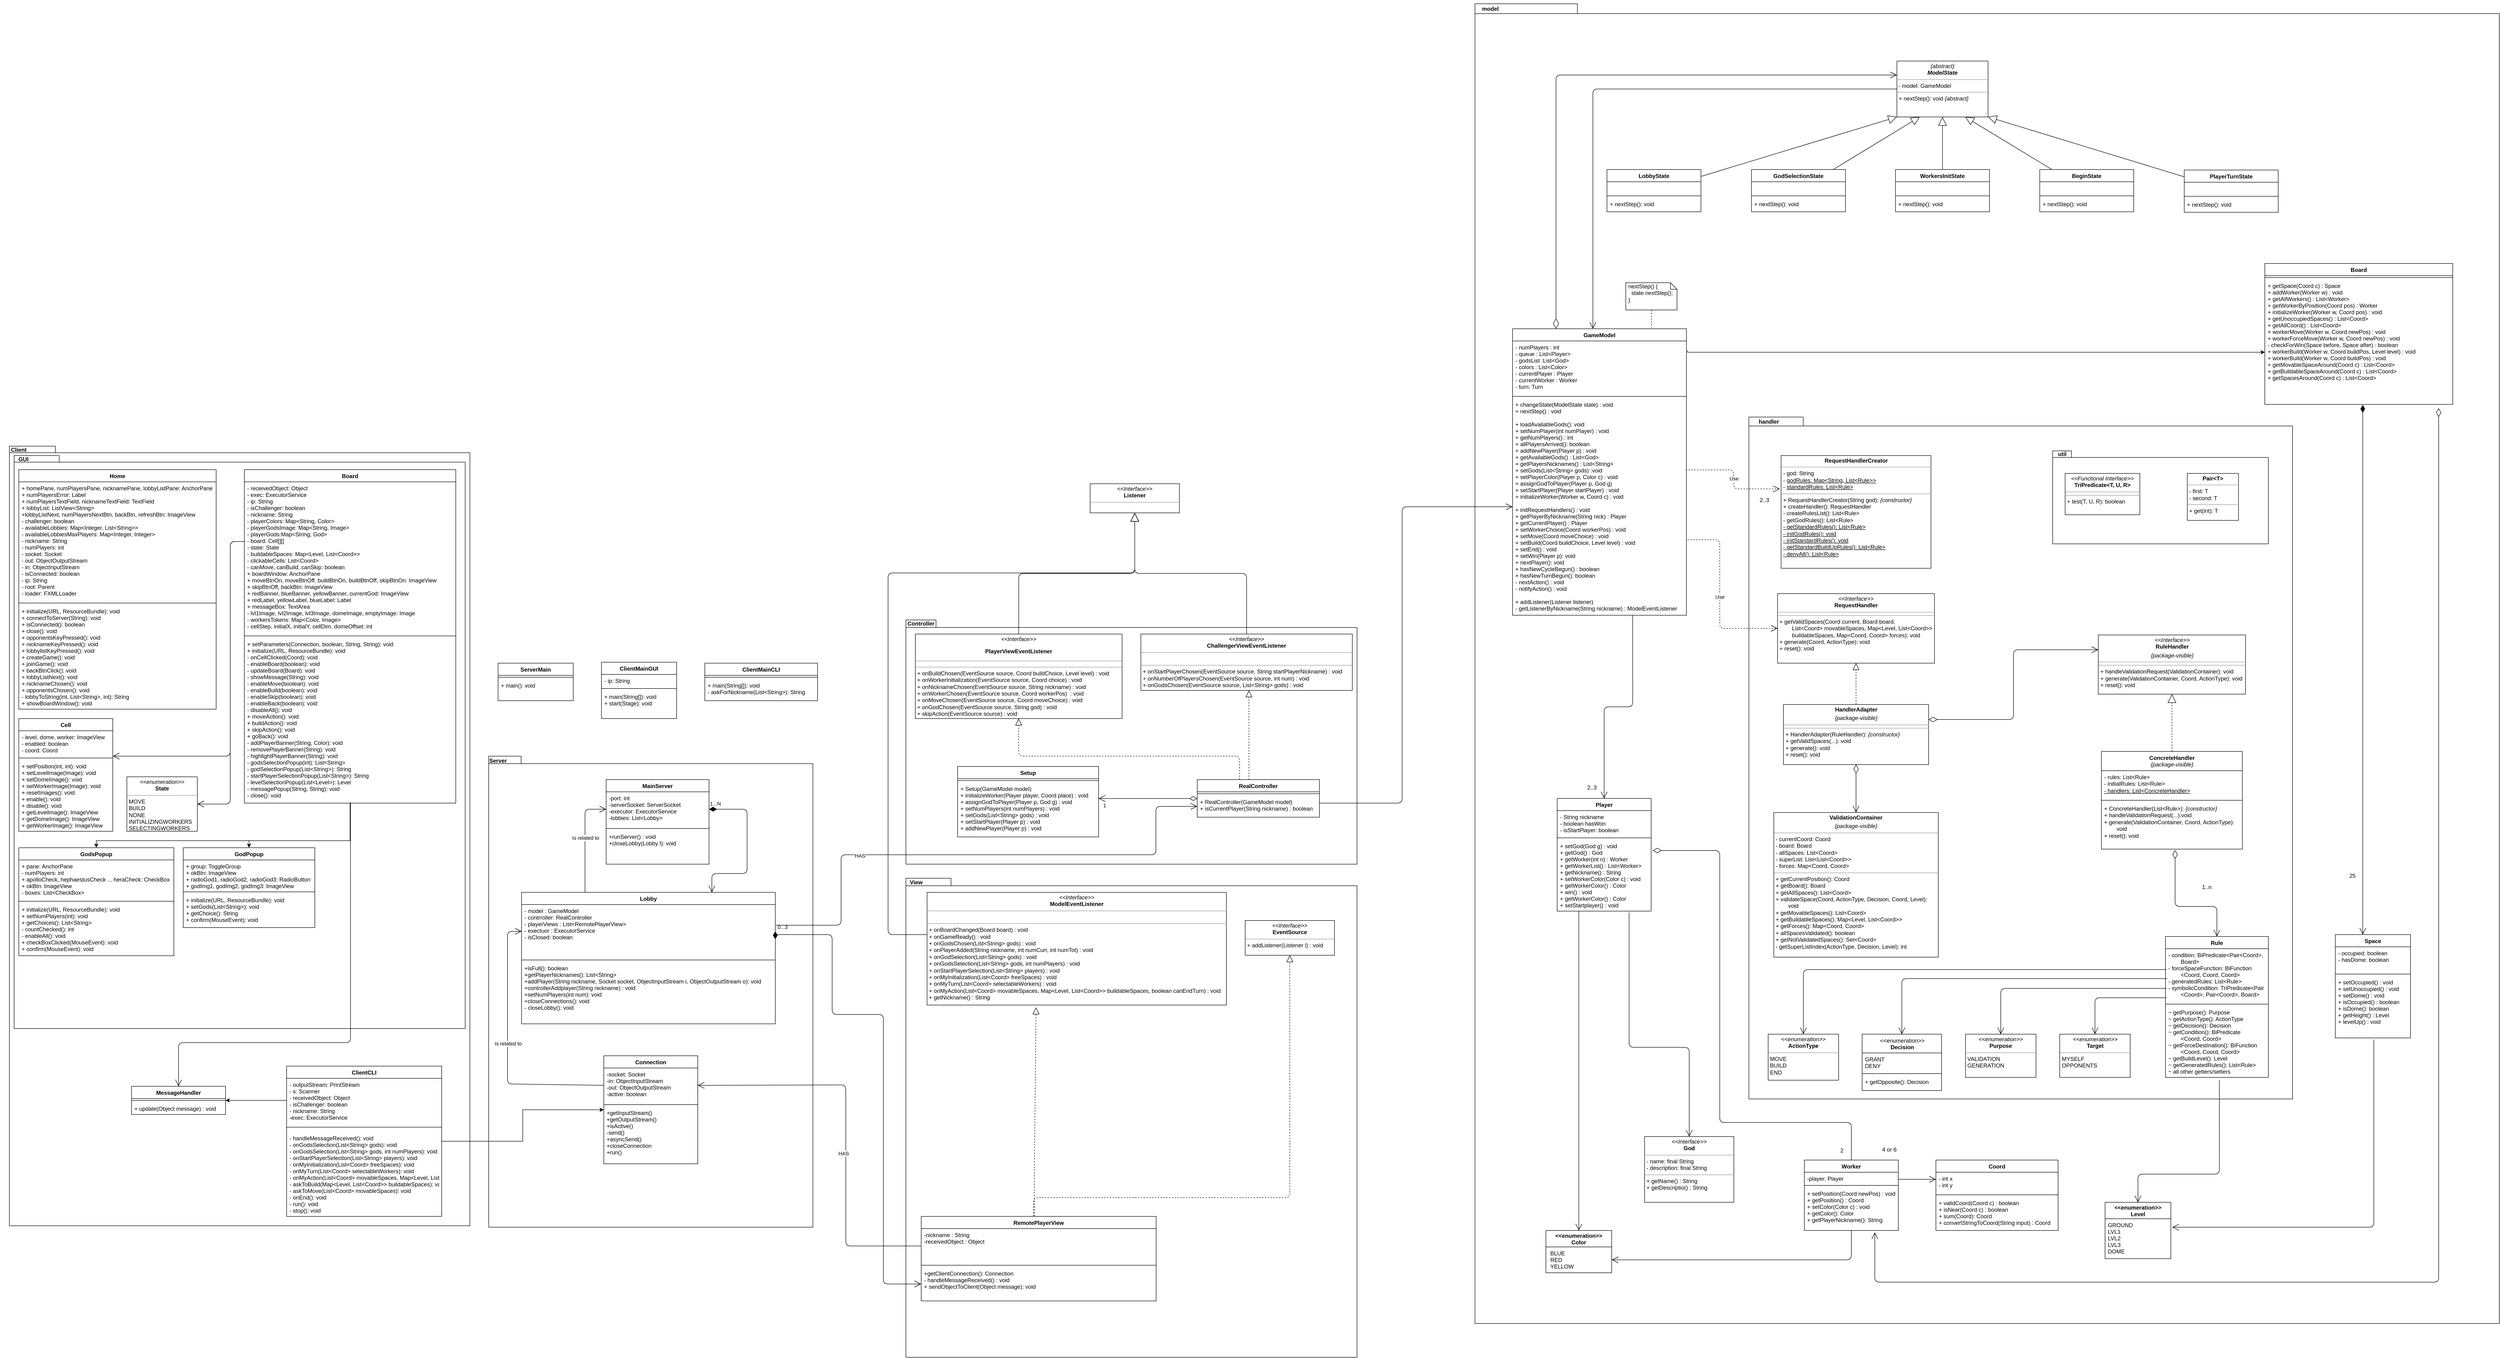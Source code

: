 <mxfile version="13.3.5" type="github">
  <diagram id="C5RBs43oDa-KdzZeNtuy" name="Page-1">
    <mxGraphModel dx="4907" dy="3696" grid="1" gridSize="10" guides="1" tooltips="1" connect="1" arrows="1" fold="1" page="1" pageScale="1" pageWidth="827" pageHeight="1169" math="0" shadow="0">
      <root>
        <mxCell id="WIyWlLk6GJQsqaUBKTNV-0" />
        <mxCell id="WIyWlLk6GJQsqaUBKTNV-1" parent="WIyWlLk6GJQsqaUBKTNV-0" />
        <mxCell id="LcRW81NQQqgkX1LeB4Ay-17" value="" style="group;html=1;" parent="WIyWlLk6GJQsqaUBKTNV-1" vertex="1" connectable="0">
          <mxGeometry x="1399" y="-832" width="2060" height="1920" as="geometry" />
        </mxCell>
        <mxCell id="-60NsE4o0A_aWf5wCk37-1" value="" style="shape=folder;fontStyle=1;spacingTop=10;tabWidth=65;tabHeight=21;tabPosition=left;html=1;" parent="LcRW81NQQqgkX1LeB4Ay-17" vertex="1">
          <mxGeometry x="-120" y="-890" width="2180" height="2810" as="geometry" />
        </mxCell>
        <mxCell id="LcRW81NQQqgkX1LeB4Ay-57" value="" style="group" parent="LcRW81NQQqgkX1LeB4Ay-17" vertex="1" connectable="0">
          <mxGeometry x="460" y="210" width="1160" height="1232" as="geometry" />
        </mxCell>
        <mxCell id="LcRW81NQQqgkX1LeB4Ay-50" value="" style="shape=folder;fontStyle=1;spacingTop=10;tabWidth=86;tabHeight=19;tabPosition=left;html=1;" parent="LcRW81NQQqgkX1LeB4Ay-57" vertex="1">
          <mxGeometry x="3" y="-220" width="1157" height="1452" as="geometry" />
        </mxCell>
        <mxCell id="LcRW81NQQqgkX1LeB4Ay-4" value="Rule" style="swimlane;fontStyle=1;align=center;verticalAlign=top;childLayout=stackLayout;horizontal=1;startSize=26;horizontalStack=0;resizeParent=1;resizeParentMax=0;resizeLast=0;collapsible=1;marginBottom=0;" parent="LcRW81NQQqgkX1LeB4Ay-57" vertex="1">
          <mxGeometry x="889.5" y="886" width="219" height="300" as="geometry" />
        </mxCell>
        <mxCell id="LcRW81NQQqgkX1LeB4Ay-5" value="- condition: BiPredicate&lt;Pair&lt;Coord&gt;,&#xa;        Board&gt;&#xa;- forceSpaceFunction: BiFunction&#xa;        &lt;Coord, Coord, Coord&gt;&#xa;- generatedRules: List&lt;Rule&gt;&#xa;- symbolicCondition: TriPredicate&lt;Pair&#xa;        &lt;Coord&gt;, Pair&lt;Coord&gt;, Board&gt;&#xa;&#xa;" style="text;strokeColor=none;fillColor=none;align=left;verticalAlign=top;spacingLeft=4;spacingRight=4;overflow=hidden;rotatable=0;points=[[0,0.5],[1,0.5]];portConstraint=eastwest;" parent="LcRW81NQQqgkX1LeB4Ay-4" vertex="1">
          <mxGeometry y="26" width="219" height="114" as="geometry" />
        </mxCell>
        <mxCell id="LcRW81NQQqgkX1LeB4Ay-6" value="" style="line;strokeWidth=1;fillColor=none;align=left;verticalAlign=middle;spacingTop=-1;spacingLeft=3;spacingRight=3;rotatable=0;labelPosition=right;points=[];portConstraint=eastwest;" parent="LcRW81NQQqgkX1LeB4Ay-4" vertex="1">
          <mxGeometry y="140" width="219" height="8" as="geometry" />
        </mxCell>
        <mxCell id="LcRW81NQQqgkX1LeB4Ay-7" value="~ getPurpose(): Purpose&#xa;~ getActionType(): ActionType&#xa;~ getDecision(): Decision&#xa;~ getCondition(): BiPredicate&#xa;        &lt;Coord, Coord&gt;&#xa;~ getForceDestination(): BiFunction&#xa;        &lt;Coord, Coord, Coord&gt;&#xa;~ getBuildLevel(): Level&#xa;~ getGeneratedRules(): List&lt;Rule&gt;&#xa;~ all other getters/setters&#xa;&#xa;&#xa;&#xa;" style="text;strokeColor=none;fillColor=none;align=left;verticalAlign=top;spacingLeft=4;spacingRight=4;overflow=hidden;rotatable=0;points=[[0,0.5],[1,0.5]];portConstraint=eastwest;" parent="LcRW81NQQqgkX1LeB4Ay-4" vertex="1">
          <mxGeometry y="148" width="219" height="152" as="geometry" />
        </mxCell>
        <mxCell id="zKTAMkaEsUsHGXq3V1gV-0" value="&amp;lt;&amp;lt;enumeration&amp;gt;&amp;gt;&lt;br&gt;&lt;b&gt;Decision&lt;/b&gt;" style="swimlane;fontStyle=0;align=center;verticalAlign=top;childLayout=stackLayout;horizontal=1;startSize=40;horizontalStack=0;resizeParent=1;resizeParentMax=0;resizeLast=0;collapsible=1;marginBottom=0;html=1;" parent="LcRW81NQQqgkX1LeB4Ay-57" vertex="1">
          <mxGeometry x="244" y="1094" width="169" height="120" as="geometry" />
        </mxCell>
        <mxCell id="zKTAMkaEsUsHGXq3V1gV-1" value="GRANT&#xa;DENY" style="text;strokeColor=none;fillColor=none;align=left;verticalAlign=top;spacingLeft=4;spacingRight=4;overflow=hidden;rotatable=0;points=[[0,0.5],[1,0.5]];portConstraint=eastwest;" parent="zKTAMkaEsUsHGXq3V1gV-0" vertex="1">
          <mxGeometry y="40" width="169" height="40" as="geometry" />
        </mxCell>
        <mxCell id="zKTAMkaEsUsHGXq3V1gV-2" value="" style="line;strokeWidth=1;fillColor=none;align=left;verticalAlign=middle;spacingTop=-1;spacingLeft=3;spacingRight=3;rotatable=0;labelPosition=right;points=[];portConstraint=eastwest;" parent="zKTAMkaEsUsHGXq3V1gV-0" vertex="1">
          <mxGeometry y="80" width="169" height="8" as="geometry" />
        </mxCell>
        <mxCell id="zKTAMkaEsUsHGXq3V1gV-3" value="+ getOpposite(): Decision" style="text;strokeColor=none;fillColor=none;align=left;verticalAlign=top;spacingLeft=4;spacingRight=4;overflow=hidden;rotatable=0;points=[[0,0.5],[1,0.5]];portConstraint=eastwest;" parent="zKTAMkaEsUsHGXq3V1gV-0" vertex="1">
          <mxGeometry y="88" width="169" height="32" as="geometry" />
        </mxCell>
        <mxCell id="F0vZ-oMPGt8kP6uusFCu-17" value="&lt;p style=&quot;margin: 0px ; margin-top: 4px ; text-align: center&quot;&gt;&lt;i&gt;&amp;lt;&amp;lt;Interface&amp;gt;&amp;gt;&lt;/i&gt;&lt;br&gt;&lt;b&gt;RuleHandler&lt;/b&gt;&lt;/p&gt;&lt;p style=&quot;margin: 0px ; margin-top: 4px ; text-align: center&quot;&gt;&lt;i&gt;{package-visible}&lt;/i&gt;&lt;/p&gt;&lt;hr size=&quot;1&quot;&gt;&lt;hr size=&quot;1&quot;&gt;&lt;p style=&quot;margin: 0px ; margin-left: 4px&quot;&gt;+ handleValidationRequest(ValidationContainer): void&lt;/p&gt;&lt;p style=&quot;margin: 0px ; margin-left: 4px&quot;&gt;+ generate(ValidationContainer, Coord, ActionType): void&lt;/p&gt;&lt;p style=&quot;margin: 0px ; margin-left: 4px&quot;&gt;+ reset(): void&lt;br&gt;&lt;/p&gt;&lt;div&gt;&lt;br&gt;&lt;br&gt;&lt;/div&gt;" style="verticalAlign=top;align=left;overflow=fill;fontSize=12;fontFamily=Helvetica;html=1;" parent="LcRW81NQQqgkX1LeB4Ay-57" vertex="1">
          <mxGeometry x="746.5" y="244" width="313.5" height="126" as="geometry" />
        </mxCell>
        <mxCell id="LcRW81NQQqgkX1LeB4Ay-13" value="&lt;p style=&quot;margin: 0px ; margin-top: 4px ; text-align: center&quot;&gt;&lt;i&gt;&amp;lt;&amp;lt;enumeration&amp;gt;&amp;gt;&lt;/i&gt;&lt;br&gt;&lt;b&gt;Purpose&lt;/b&gt;&lt;/p&gt;&lt;hr size=&quot;1&quot;&gt;&lt;p style=&quot;margin: 0px ; margin-left: 4px&quot;&gt;VALIDATION&lt;/p&gt;&lt;p style=&quot;margin: 0px ; margin-left: 4px&quot;&gt;GENERATION&lt;br&gt;&lt;/p&gt;" style="verticalAlign=top;align=left;overflow=fill;fontSize=12;fontFamily=Helvetica;html=1;" parent="LcRW81NQQqgkX1LeB4Ay-57" vertex="1">
          <mxGeometry x="464" y="1094" width="150" height="92" as="geometry" />
        </mxCell>
        <mxCell id="F_CIxczFa_6I44uATnzT-7" value="&lt;p style=&quot;margin: 0px ; margin-top: 4px ; text-align: center&quot;&gt;&lt;b&gt;ValidationContainer&lt;/b&gt;&lt;/p&gt;&lt;p style=&quot;margin: 0px ; margin-top: 4px ; text-align: center&quot;&gt;&lt;i&gt;{package-visible}&lt;/i&gt;&lt;br&gt;&lt;/p&gt;&lt;hr size=&quot;1&quot;&gt;&lt;p style=&quot;margin: 0px ; margin-left: 4px&quot;&gt;- currentCoord: Coord&lt;/p&gt;&lt;p style=&quot;margin: 0px ; margin-left: 4px&quot;&gt;- board: Board&lt;br&gt;&lt;/p&gt;&lt;p style=&quot;margin: 0px ; margin-left: 4px&quot;&gt;- allSpaces: List&amp;lt;Coord&amp;gt;&lt;br&gt;&lt;/p&gt;&lt;p style=&quot;margin: 0px ; margin-left: 4px&quot;&gt;- superList: List&amp;lt;List&amp;lt;Coord&amp;gt;&amp;gt;&lt;br&gt;&lt;/p&gt;&lt;p style=&quot;margin: 0px ; margin-left: 4px&quot;&gt;- forces: Map&amp;lt;Coord, Coord&amp;gt;&lt;/p&gt;&lt;hr size=&quot;1&quot;&gt;&lt;p style=&quot;margin: 0px ; margin-left: 4px&quot;&gt;+ getCurrentPosition(): Coord&lt;/p&gt;&lt;p style=&quot;margin: 0px ; margin-left: 4px&quot;&gt;+ getBoard(): Board&lt;br&gt;&lt;/p&gt;&lt;p style=&quot;margin: 0px ; margin-left: 4px&quot;&gt;+ getAllSpaces(): List&amp;lt;Coord&amp;gt;&lt;br&gt;&lt;/p&gt;&lt;p style=&quot;margin: 0px ; margin-left: 4px&quot;&gt;+ validateSpace(Coord, ActionType, Decision, Coord, Level):&lt;/p&gt;&lt;p style=&quot;margin: 0px ; margin-left: 4px&quot;&gt;&amp;nbsp;&amp;nbsp;&amp;nbsp;&amp;nbsp;&amp;nbsp;&amp;nbsp;&amp;nbsp; void&lt;/p&gt;&lt;p style=&quot;margin: 0px ; margin-left: 4px&quot;&gt;+ getMovableSpaces(): List&amp;lt;Coord&amp;gt;&lt;br&gt;&lt;/p&gt;&lt;p style=&quot;margin: 0px ; margin-left: 4px&quot;&gt;+ getBuildableSpaces(): Map&amp;lt;Level, List&amp;lt;Coord&amp;gt;&amp;gt;&lt;br&gt;&lt;/p&gt;&lt;p style=&quot;margin: 0px ; margin-left: 4px&quot;&gt;+ getForces(): Map&amp;lt;Coord, Coord&amp;gt;&lt;/p&gt;&lt;p style=&quot;margin: 0px ; margin-left: 4px&quot;&gt;+ allSpacesValidated(): boolean&lt;/p&gt;&lt;p style=&quot;margin: 0px ; margin-left: 4px&quot;&gt;+ getNotValidatedSpaces(): Set&amp;lt;Coord&amp;gt;&lt;br&gt;&lt;/p&gt;&lt;p style=&quot;margin: 0px ; margin-left: 4px&quot;&gt;- getSuperListIndex(ActionType, Decision, Level): int&lt;br&gt;&lt;/p&gt;" style="verticalAlign=top;align=left;overflow=fill;fontSize=12;fontFamily=Helvetica;html=1;" parent="LcRW81NQQqgkX1LeB4Ay-57" vertex="1">
          <mxGeometry x="56" y="622" width="350" height="308" as="geometry" />
        </mxCell>
        <mxCell id="LcRW81NQQqgkX1LeB4Ay-43" style="endArrow=block;dashed=1;endFill=0;endSize=16;html=1;fontFamily=Helvetica;fontSize=11;fontColor=#000000;align=center;strokeColor=#000000;fillColor=#f8cecc;edgeStyle=orthogonalEdgeStyle;" parent="LcRW81NQQqgkX1LeB4Ay-57" source="LcRW81NQQqgkX1LeB4Ay-0" target="F0vZ-oMPGt8kP6uusFCu-17" edge="1">
          <mxGeometry relative="1" as="geometry">
            <mxPoint x="766" y="421" as="targetPoint" />
            <mxPoint x="766" y="502" as="sourcePoint" />
          </mxGeometry>
        </mxCell>
        <mxCell id="LcRW81NQQqgkX1LeB4Ay-15" style="endArrow=open;endFill=1;endSize=12;html=1;fontFamily=Helvetica;fontSize=11;fontColor=#000000;align=center;strokeColor=#000000;edgeStyle=orthogonalEdgeStyle;entryX=0.5;entryY=0;entryDx=0;entryDy=0;exitX=0.011;exitY=0.741;exitDx=0;exitDy=0;exitPerimeter=0;" parent="LcRW81NQQqgkX1LeB4Ay-57" source="LcRW81NQQqgkX1LeB4Ay-5" target="LcRW81NQQqgkX1LeB4Ay-13" edge="1">
          <mxGeometry relative="1" as="geometry">
            <mxPoint x="891" y="1012" as="sourcePoint" />
            <mxPoint x="539" y="1082" as="targetPoint" />
          </mxGeometry>
        </mxCell>
        <mxCell id="F_CIxczFa_6I44uATnzT-2" style="edgeStyle=orthogonalEdgeStyle;rounded=1;orthogonalLoop=1;jettySize=auto;html=1;endFill=1;endArrow=open;endSize=12;entryX=0.5;entryY=0;entryDx=0;entryDy=0;exitX=0.018;exitY=0.558;exitDx=0;exitDy=0;exitPerimeter=0;" parent="LcRW81NQQqgkX1LeB4Ay-57" source="LcRW81NQQqgkX1LeB4Ay-5" target="zKTAMkaEsUsHGXq3V1gV-0" edge="1">
          <mxGeometry relative="1" as="geometry">
            <mxPoint x="887" y="992" as="sourcePoint" />
            <mxPoint x="329" y="1072" as="targetPoint" />
          </mxGeometry>
        </mxCell>
        <mxCell id="LcRW81NQQqgkX1LeB4Ay-47" style="endArrow=open;html=1;endSize=12;startArrow=diamondThin;startSize=16;startFill=0;edgeStyle=orthogonalEdgeStyle;align=center;verticalAlign=bottom;fontFamily=Helvetica;fontSize=11;fontColor=#000000;strokeColor=#000000;" parent="LcRW81NQQqgkX1LeB4Ay-57" target="LcRW81NQQqgkX1LeB4Ay-4" edge="1">
          <mxGeometry relative="1" as="geometry">
            <Array as="points">
              <mxPoint x="910" y="822" />
              <mxPoint x="999" y="822" />
            </Array>
            <mxPoint x="910" y="702" as="sourcePoint" />
          </mxGeometry>
        </mxCell>
        <mxCell id="LcRW81NQQqgkX1LeB4Ay-14" value="&lt;p style=&quot;margin: 0px ; margin-top: 4px ; text-align: center&quot;&gt;&lt;i&gt;&amp;lt;&amp;lt;enumeration&amp;gt;&amp;gt;&lt;/i&gt;&lt;br&gt;&lt;b&gt;ActionType&lt;/b&gt;&lt;/p&gt;&lt;hr size=&quot;1&quot;&gt;&lt;p style=&quot;margin: 0px ; margin-left: 4px&quot;&gt;MOVE&lt;/p&gt;&lt;p style=&quot;margin: 0px ; margin-left: 4px&quot;&gt;BUILD&lt;/p&gt;&lt;p style=&quot;margin: 0px ; margin-left: 4px&quot;&gt;END&lt;br&gt;&lt;/p&gt;" style="verticalAlign=top;align=left;overflow=fill;fontSize=12;fontFamily=Helvetica;html=1;" parent="LcRW81NQQqgkX1LeB4Ay-57" vertex="1">
          <mxGeometry x="44" y="1094" width="150" height="98" as="geometry" />
        </mxCell>
        <mxCell id="LcRW81NQQqgkX1LeB4Ay-16" style="endArrow=open;endFill=1;endSize=12;html=1;fontFamily=Helvetica;fontSize=11;fontColor=#000000;align=center;strokeColor=#000000;edgeStyle=orthogonalEdgeStyle;entryX=0.5;entryY=0;entryDx=0;entryDy=0;exitX=0.011;exitY=0.39;exitDx=0;exitDy=0;exitPerimeter=0;" parent="LcRW81NQQqgkX1LeB4Ay-57" source="LcRW81NQQqgkX1LeB4Ay-5" target="LcRW81NQQqgkX1LeB4Ay-14" edge="1">
          <mxGeometry relative="1" as="geometry">
            <mxPoint x="361" y="943" as="targetPoint" />
            <mxPoint x="889" y="972" as="sourcePoint" />
          </mxGeometry>
        </mxCell>
        <mxCell id="zKTAMkaEsUsHGXq3V1gV-12" value="&lt;p style=&quot;margin: 0px ; margin-top: 4px ; text-align: center&quot;&gt;&lt;i&gt;&amp;lt;&amp;lt;enumeration&amp;gt;&amp;gt;&lt;/i&gt;&lt;br&gt;&lt;b&gt;Target&lt;/b&gt;&lt;/p&gt;&lt;hr size=&quot;1&quot;&gt;&lt;p style=&quot;margin: 0px ; margin-left: 4px&quot;&gt;MYSELF&lt;/p&gt;&lt;p style=&quot;margin: 0px ; margin-left: 4px&quot;&gt;OPPONENTS&lt;br&gt;&lt;/p&gt;" style="verticalAlign=top;align=left;overflow=fill;fontSize=12;fontFamily=Helvetica;html=1;" parent="LcRW81NQQqgkX1LeB4Ay-57" vertex="1">
          <mxGeometry x="664.5" y="1094" width="150" height="92" as="geometry" />
        </mxCell>
        <mxCell id="zKTAMkaEsUsHGXq3V1gV-14" style="edgeStyle=orthogonalEdgeStyle;rounded=1;orthogonalLoop=1;jettySize=auto;html=1;entryX=0.5;entryY=0;entryDx=0;entryDy=0;startArrow=none;strokeColor=#000000;endFill=1;endArrow=open;endSize=12;exitX=0.011;exitY=0.917;exitDx=0;exitDy=0;exitPerimeter=0;" parent="LcRW81NQQqgkX1LeB4Ay-57" source="LcRW81NQQqgkX1LeB4Ay-5" target="zKTAMkaEsUsHGXq3V1gV-12" edge="1">
          <mxGeometry relative="1" as="geometry">
            <mxPoint x="891" y="1032" as="sourcePoint" />
          </mxGeometry>
        </mxCell>
        <mxCell id="za8SHLEQkm7EsVnOQVvr-2" value="2..3" style="text;html=1;strokeColor=none;fillColor=none;align=center;verticalAlign=middle;whiteSpace=wrap;rounded=0;" parent="LcRW81NQQqgkX1LeB4Ay-57" vertex="1">
          <mxGeometry x="16" y="-53" width="40" height="20" as="geometry" />
        </mxCell>
        <mxCell id="LcRW81NQQqgkX1LeB4Ay-0" value="&lt;b&gt;ConcreteHandler&lt;/b&gt;&lt;br&gt;&lt;i&gt;{package-visible}&lt;/i&gt;" style="swimlane;fontStyle=0;align=center;verticalAlign=top;childLayout=stackLayout;horizontal=1;startSize=41;horizontalStack=0;resizeParent=1;resizeParentMax=0;resizeLast=0;collapsible=1;marginBottom=0;html=1;" parent="LcRW81NQQqgkX1LeB4Ay-57" vertex="1">
          <mxGeometry x="753.25" y="492" width="300" height="208" as="geometry" />
        </mxCell>
        <mxCell id="LcRW81NQQqgkX1LeB4Ay-1" value="&lt;div&gt;- rules: List&amp;lt;Rule&amp;gt;&lt;/div&gt;&lt;div&gt;- initialRules: List&amp;lt;Rule&amp;gt;&lt;/div&gt;&lt;u&gt;- handlers: List&amp;lt;ConcreteHandler&amp;gt;&lt;/u&gt;" style="text;strokeColor=none;fillColor=none;align=left;verticalAlign=top;spacingLeft=4;spacingRight=4;overflow=hidden;rotatable=0;points=[[0,0.5],[1,0.5]];portConstraint=eastwest;html=1;" parent="LcRW81NQQqgkX1LeB4Ay-0" vertex="1">
          <mxGeometry y="41" width="300" height="59" as="geometry" />
        </mxCell>
        <mxCell id="LcRW81NQQqgkX1LeB4Ay-2" value="" style="line;strokeWidth=1;fillColor=none;align=left;verticalAlign=middle;spacingTop=-1;spacingLeft=3;spacingRight=3;rotatable=0;labelPosition=right;points=[];portConstraint=eastwest;" parent="LcRW81NQQqgkX1LeB4Ay-0" vertex="1">
          <mxGeometry y="100" width="300" height="8" as="geometry" />
        </mxCell>
        <mxCell id="LcRW81NQQqgkX1LeB4Ay-3" value="&lt;div&gt;+ ConcreteHandler(List&amp;lt;Rule&amp;gt;): &lt;i&gt;{constructor}&lt;/i&gt;&lt;/div&gt;&lt;div&gt;+ handleValidationRequest(...):void&lt;/div&gt;&lt;div&gt;+ generate(ValidationContainer, Coord, ActionType):&lt;/div&gt;&lt;div&gt;&amp;nbsp;&amp;nbsp;&amp;nbsp;&amp;nbsp;&amp;nbsp;&amp;nbsp;&amp;nbsp; void&lt;br&gt;&lt;/div&gt;&lt;div&gt;+ reset(): void&lt;br&gt;&lt;/div&gt;" style="text;strokeColor=none;fillColor=none;align=left;verticalAlign=top;spacingLeft=4;spacingRight=4;overflow=hidden;rotatable=0;points=[[0,0.5],[1,0.5]];portConstraint=eastwest;fontStyle=0;html=1;" parent="LcRW81NQQqgkX1LeB4Ay-0" vertex="1">
          <mxGeometry y="108" width="300" height="100" as="geometry" />
        </mxCell>
        <mxCell id="zKTAMkaEsUsHGXq3V1gV-25" value="" style="group" parent="LcRW81NQQqgkX1LeB4Ay-57" vertex="1" connectable="0">
          <mxGeometry x="649.5" y="-148" width="459" height="198" as="geometry" />
        </mxCell>
        <mxCell id="zKTAMkaEsUsHGXq3V1gV-24" value="" style="group" parent="zKTAMkaEsUsHGXq3V1gV-25" vertex="1" connectable="0">
          <mxGeometry width="459" height="198" as="geometry" />
        </mxCell>
        <mxCell id="zKTAMkaEsUsHGXq3V1gV-21" value="" style="shape=folder;fontStyle=1;spacingTop=10;tabWidth=40;tabHeight=14;tabPosition=left;html=1;" parent="zKTAMkaEsUsHGXq3V1gV-24" vertex="1">
          <mxGeometry width="459" height="198" as="geometry" />
        </mxCell>
        <mxCell id="zKTAMkaEsUsHGXq3V1gV-19" value="&lt;p style=&quot;margin: 0px ; margin-top: 4px ; text-align: center&quot;&gt;&lt;i&gt;&amp;lt;&amp;lt;Functional Interface&amp;gt;&amp;gt;&lt;/i&gt;&lt;br&gt;&lt;b&gt;TriPredicate&amp;lt;T, U, R&amp;gt;&lt;br&gt;&lt;/b&gt;&lt;/p&gt;&lt;hr size=&quot;1&quot;&gt;&lt;hr size=&quot;1&quot;&gt;&lt;p style=&quot;margin: 0px ; margin-left: 4px&quot;&gt;+ test(T, U, R): boolean&lt;br&gt;&lt;/p&gt;&lt;div&gt;&lt;br&gt;&lt;br&gt;&lt;/div&gt;" style="verticalAlign=top;align=left;overflow=fill;fontSize=12;fontFamily=Helvetica;html=1;" parent="zKTAMkaEsUsHGXq3V1gV-24" vertex="1">
          <mxGeometry x="26.5" y="48" width="159" height="88" as="geometry" />
        </mxCell>
        <mxCell id="zKTAMkaEsUsHGXq3V1gV-20" value="&lt;p style=&quot;margin: 0px ; margin-top: 4px ; text-align: center&quot;&gt;&lt;b&gt;Pair&amp;lt;T&amp;gt;&lt;/b&gt;&lt;br&gt;&lt;/p&gt;&lt;hr size=&quot;1&quot;&gt;&lt;p style=&quot;margin: 0px ; margin-left: 4px&quot;&gt;- first: T&lt;/p&gt;&lt;p style=&quot;margin: 0px ; margin-left: 4px&quot;&gt;- second: T&lt;br&gt;&lt;/p&gt;&lt;hr size=&quot;1&quot;&gt;&lt;p style=&quot;margin: 0px ; margin-left: 4px&quot;&gt;+ get(int): T&lt;br&gt;&lt;/p&gt;" style="verticalAlign=top;align=left;overflow=fill;fontSize=12;fontFamily=Helvetica;html=1;" parent="zKTAMkaEsUsHGXq3V1gV-24" vertex="1">
          <mxGeometry x="286.5" y="48" width="109" height="100" as="geometry" />
        </mxCell>
        <mxCell id="zKTAMkaEsUsHGXq3V1gV-22" value="&lt;b&gt;util&lt;/b&gt;" style="text;html=1;strokeColor=none;fillColor=none;align=center;verticalAlign=middle;whiteSpace=wrap;rounded=0;" parent="zKTAMkaEsUsHGXq3V1gV-24" vertex="1">
          <mxGeometry y="-3" width="40" height="20" as="geometry" />
        </mxCell>
        <mxCell id="GLF211CV2YBHSNNz2mQ8-16" value="Player" style="swimlane;fontStyle=1;align=center;verticalAlign=top;childLayout=stackLayout;horizontal=1;startSize=26;horizontalStack=0;resizeParent=1;resizeParentMax=0;resizeLast=0;collapsible=1;marginBottom=0;" parent="LcRW81NQQqgkX1LeB4Ay-17" vertex="1">
          <mxGeometry x="55" y="802" width="200" height="240" as="geometry" />
        </mxCell>
        <mxCell id="GLF211CV2YBHSNNz2mQ8-17" value="- String nickname&#xa;- boolean hasWon&#xa;- isStartPlayer: boolean" style="text;strokeColor=none;fillColor=none;align=left;verticalAlign=top;spacingLeft=4;spacingRight=4;overflow=hidden;rotatable=0;points=[[0,0.5],[1,0.5]];portConstraint=eastwest;" parent="GLF211CV2YBHSNNz2mQ8-16" vertex="1">
          <mxGeometry y="26" width="200" height="54" as="geometry" />
        </mxCell>
        <mxCell id="GLF211CV2YBHSNNz2mQ8-18" value="" style="line;strokeWidth=1;fillColor=none;align=left;verticalAlign=middle;spacingTop=-1;spacingLeft=3;spacingRight=3;rotatable=0;labelPosition=right;points=[];portConstraint=eastwest;" parent="GLF211CV2YBHSNNz2mQ8-16" vertex="1">
          <mxGeometry y="80" width="200" height="8" as="geometry" />
        </mxCell>
        <mxCell id="GLF211CV2YBHSNNz2mQ8-19" value="+ setGod(God g) : void&#xa;+ getGod() : God&#xa;+ getWorker(int n) : Worker&#xa;+ getWorkerList() : List&lt;Worker&gt;&#xa;+ getNickname() : String&#xa;+ setWorkerColor(Color c) : void&#xa;+ getWorkerColor() : Color&#xa;+ win() : void&#xa;+ getWorkerColor() : Color&#xa;+ setStartplayer() : void" style="text;strokeColor=none;fillColor=none;align=left;verticalAlign=top;spacingLeft=4;spacingRight=4;overflow=hidden;rotatable=0;points=[[0,0.5],[1,0.5]];portConstraint=eastwest;" parent="GLF211CV2YBHSNNz2mQ8-16" vertex="1">
          <mxGeometry y="88" width="200" height="152" as="geometry" />
        </mxCell>
        <mxCell id="za8SHLEQkm7EsVnOQVvr-0" style="edgeStyle=orthogonalEdgeStyle;rounded=1;orthogonalLoop=1;jettySize=auto;html=1;entryX=1;entryY=0.5;entryDx=0;entryDy=0;endArrow=open;endFill=1;endSize=12;" parent="LcRW81NQQqgkX1LeB4Ay-17" source="GLF211CV2YBHSNNz2mQ8-29" target="GLF211CV2YBHSNNz2mQ8-9" edge="1">
          <mxGeometry relative="1" as="geometry" />
        </mxCell>
        <mxCell id="GLF211CV2YBHSNNz2mQ8-38" style="endArrow=open;endFill=1;endSize=12;html=1;fontFamily=Helvetica;fontSize=11;fontColor=#000000;align=center;strokeColor=#000000;edgeStyle=orthogonalEdgeStyle;entryX=0.5;entryY=0;entryDx=0;entryDy=0;exitX=0.765;exitY=1.017;exitDx=0;exitDy=0;exitPerimeter=0;" parent="LcRW81NQQqgkX1LeB4Ay-17" source="GLF211CV2YBHSNNz2mQ8-19" target="GLF211CV2YBHSNNz2mQ8-37" edge="1">
          <mxGeometry relative="1" as="geometry">
            <Array as="points">
              <mxPoint x="208" y="1332" />
              <mxPoint x="336" y="1332" />
            </Array>
          </mxGeometry>
        </mxCell>
        <mxCell id="GLF211CV2YBHSNNz2mQ8-21" style="endArrow=open;endFill=1;endSize=12;html=1;fontFamily=Helvetica;fontSize=11;fontColor=#000000;align=center;strokeColor=#000000;edgeStyle=orthogonalEdgeStyle;entryX=0.5;entryY=0;entryDx=0;entryDy=0;exitX=0.23;exitY=1.002;exitDx=0;exitDy=0;exitPerimeter=0;" parent="LcRW81NQQqgkX1LeB4Ay-17" source="GLF211CV2YBHSNNz2mQ8-19" target="GLF211CV2YBHSNNz2mQ8-6" edge="1">
          <mxGeometry relative="1" as="geometry">
            <Array as="points" />
            <mxPoint x="-119" y="1402" as="sourcePoint" />
          </mxGeometry>
        </mxCell>
        <mxCell id="GLF211CV2YBHSNNz2mQ8-35" style="endArrow=none;endFill=0;endSize=12;html=1;fontFamily=Helvetica;fontSize=11;fontColor=#000000;align=center;strokeColor=#000000;edgeStyle=orthogonalEdgeStyle;startArrow=diamondThin;startFill=0;startSize=16;exitX=1.018;exitY=0.151;exitDx=0;exitDy=0;exitPerimeter=0;" parent="LcRW81NQQqgkX1LeB4Ay-17" source="GLF211CV2YBHSNNz2mQ8-19" target="GLF211CV2YBHSNNz2mQ8-29" edge="1">
          <mxGeometry relative="1" as="geometry">
            <Array as="points">
              <mxPoint x="401" y="913" />
              <mxPoint x="401" y="1492" />
              <mxPoint x="681" y="1492" />
            </Array>
            <mxPoint x="251" y="714" as="sourcePoint" />
          </mxGeometry>
        </mxCell>
        <mxCell id="GLF211CV2YBHSNNz2mQ8-34" style="endArrow=open;endFill=1;endSize=12;html=1;fontFamily=Helvetica;fontSize=11;fontColor=#000000;align=center;strokeColor=#000000;edgeStyle=orthogonalEdgeStyle;entryX=0;entryY=0.5;entryDx=0;entryDy=0;exitX=1;exitY=0.625;exitDx=0;exitDy=0;exitPerimeter=0;" parent="LcRW81NQQqgkX1LeB4Ay-17" source="GLF211CV2YBHSNNz2mQ8-30" edge="1">
          <mxGeometry relative="1" as="geometry">
            <mxPoint x="861" y="1613.0" as="targetPoint" />
            <mxPoint x="784" y="1613" as="sourcePoint" />
          </mxGeometry>
        </mxCell>
        <mxCell id="GLF211CV2YBHSNNz2mQ8-26" style="endArrow=open;endFill=1;endSize=12;html=1;fontFamily=Helvetica;fontSize=11;fontColor=#000000;align=center;strokeColor=#000000;edgeStyle=orthogonalEdgeStyle;exitX=0.512;exitY=1.024;exitDx=0;exitDy=0;entryX=1.021;entryY=0.212;entryDx=0;entryDy=0;entryPerimeter=0;exitPerimeter=0;" parent="LcRW81NQQqgkX1LeB4Ay-17" source="GLF211CV2YBHSNNz2mQ8-25" target="GLF211CV2YBHSNNz2mQ8-15" edge="1">
          <mxGeometry relative="1" as="geometry">
            <mxPoint x="1294" y="1082" as="sourcePoint" />
            <mxPoint x="1331" y="1701" as="targetPoint" />
            <Array as="points">
              <mxPoint x="1793" y="1715" />
            </Array>
          </mxGeometry>
        </mxCell>
        <mxCell id="GLF211CV2YBHSNNz2mQ8-22" value="Space" style="swimlane;fontStyle=1;align=center;verticalAlign=top;childLayout=stackLayout;horizontal=1;startSize=26;horizontalStack=0;resizeParent=1;resizeParentMax=0;resizeLast=0;collapsible=1;marginBottom=0;" parent="LcRW81NQQqgkX1LeB4Ay-17" vertex="1">
          <mxGeometry x="1711" y="1092" width="160" height="220" as="geometry" />
        </mxCell>
        <mxCell id="GLF211CV2YBHSNNz2mQ8-23" value="- occupied: boolean&#xa;- hasDome: boolean" style="text;strokeColor=none;fillColor=none;align=left;verticalAlign=top;spacingLeft=4;spacingRight=4;overflow=hidden;rotatable=0;points=[[0,0.5],[1,0.5]];portConstraint=eastwest;" parent="GLF211CV2YBHSNNz2mQ8-22" vertex="1">
          <mxGeometry y="26" width="160" height="54" as="geometry" />
        </mxCell>
        <mxCell id="GLF211CV2YBHSNNz2mQ8-24" value="" style="line;strokeWidth=1;fillColor=none;align=left;verticalAlign=middle;spacingTop=-1;spacingLeft=3;spacingRight=3;rotatable=0;labelPosition=right;points=[];portConstraint=eastwest;" parent="GLF211CV2YBHSNNz2mQ8-22" vertex="1">
          <mxGeometry y="80" width="160" height="8" as="geometry" />
        </mxCell>
        <mxCell id="GLF211CV2YBHSNNz2mQ8-25" value="+ setOccupied() : void&#xa;+ setUnoccupied() : void&#xa;+ setDome() : void&#xa;+ isOccupied() : boolean&#xa;+ isDome(): boolean&#xa;+ getHeight() : Level&#xa;+ levelUp() : void&#xa;" style="text;strokeColor=none;fillColor=none;align=left;verticalAlign=top;spacingLeft=4;spacingRight=4;overflow=hidden;rotatable=0;points=[[0,0.5],[1,0.5]];portConstraint=eastwest;" parent="GLF211CV2YBHSNNz2mQ8-22" vertex="1">
          <mxGeometry y="88" width="160" height="132" as="geometry" />
        </mxCell>
        <mxCell id="GLF211CV2YBHSNNz2mQ8-10" value="Coord" style="swimlane;fontStyle=1;align=center;verticalAlign=top;childLayout=stackLayout;horizontal=1;startSize=26;horizontalStack=0;resizeParent=1;resizeParentMax=0;resizeLast=0;collapsible=1;marginBottom=0;" parent="LcRW81NQQqgkX1LeB4Ay-17" vertex="1">
          <mxGeometry x="861" y="1572" width="260" height="150" as="geometry" />
        </mxCell>
        <mxCell id="GLF211CV2YBHSNNz2mQ8-11" value="- int x&#xa;- int y" style="text;strokeColor=none;fillColor=none;align=left;verticalAlign=top;spacingLeft=4;spacingRight=4;overflow=hidden;rotatable=0;points=[[0,0.5],[1,0.5]];portConstraint=eastwest;" parent="GLF211CV2YBHSNNz2mQ8-10" vertex="1">
          <mxGeometry y="26" width="260" height="44" as="geometry" />
        </mxCell>
        <mxCell id="GLF211CV2YBHSNNz2mQ8-12" value="" style="line;strokeWidth=1;fillColor=none;align=left;verticalAlign=middle;spacingTop=-1;spacingLeft=3;spacingRight=3;rotatable=0;labelPosition=right;points=[];portConstraint=eastwest;" parent="GLF211CV2YBHSNNz2mQ8-10" vertex="1">
          <mxGeometry y="70" width="260" height="8" as="geometry" />
        </mxCell>
        <mxCell id="GLF211CV2YBHSNNz2mQ8-13" value="+ validCoord(Coord c) : boolean&#xa;+ isNear(Coord c) : boolean&#xa;+ sum(Coord): Coord&#xa;+ convertStringToCoord(String input) : Coord" style="text;strokeColor=none;fillColor=none;align=left;verticalAlign=top;spacingLeft=4;spacingRight=4;overflow=hidden;rotatable=0;points=[[0,0.5],[1,0.5]];portConstraint=eastwest;" parent="GLF211CV2YBHSNNz2mQ8-10" vertex="1">
          <mxGeometry y="78" width="260" height="72" as="geometry" />
        </mxCell>
        <mxCell id="GLF211CV2YBHSNNz2mQ8-29" value="Worker" style="swimlane;fontStyle=1;align=center;verticalAlign=top;childLayout=stackLayout;horizontal=1;startSize=26;horizontalStack=0;resizeParent=1;resizeParentMax=0;resizeLast=0;collapsible=1;marginBottom=0;" parent="LcRW81NQQqgkX1LeB4Ay-17" vertex="1">
          <mxGeometry x="581" y="1572" width="200" height="150" as="geometry" />
        </mxCell>
        <mxCell id="GLF211CV2YBHSNNz2mQ8-30" value="-player: Player" style="text;strokeColor=none;fillColor=none;align=left;verticalAlign=top;spacingLeft=4;spacingRight=4;overflow=hidden;rotatable=0;points=[[0,0.5],[1,0.5]];portConstraint=eastwest;" parent="GLF211CV2YBHSNNz2mQ8-29" vertex="1">
          <mxGeometry y="26" width="200" height="24" as="geometry" />
        </mxCell>
        <mxCell id="GLF211CV2YBHSNNz2mQ8-31" value="" style="line;strokeWidth=1;fillColor=none;align=left;verticalAlign=middle;spacingTop=-1;spacingLeft=3;spacingRight=3;rotatable=0;labelPosition=right;points=[];portConstraint=eastwest;" parent="GLF211CV2YBHSNNz2mQ8-29" vertex="1">
          <mxGeometry y="50" width="200" height="8" as="geometry" />
        </mxCell>
        <mxCell id="GLF211CV2YBHSNNz2mQ8-32" value="+ setPosition(Coord newPos) : void&#xa;+ getPosition() : Coord&#xa;+ setColor(Color c) : void&#xa;+ getColor(): Color&#xa;+ getPlayerNickname(): String" style="text;strokeColor=none;fillColor=none;align=left;verticalAlign=top;spacingLeft=4;spacingRight=4;overflow=hidden;rotatable=0;points=[[0,0.5],[1,0.5]];portConstraint=eastwest;" parent="GLF211CV2YBHSNNz2mQ8-29" vertex="1">
          <mxGeometry y="58" width="200" height="92" as="geometry" />
        </mxCell>
        <mxCell id="GLF211CV2YBHSNNz2mQ8-6" value="&lt;&lt;enumeration&gt;&gt;&#xa;Color" style="swimlane;fontStyle=1;childLayout=stackLayout;horizontal=1;startSize=35;fillColor=none;horizontalStack=0;resizeParent=1;resizeParentMax=0;resizeLast=0;collapsible=1;marginBottom=0;" parent="LcRW81NQQqgkX1LeB4Ay-17" vertex="1">
          <mxGeometry x="31" y="1722" width="140" height="90" as="geometry" />
        </mxCell>
        <mxCell id="GLF211CV2YBHSNNz2mQ8-9" value=" BLUE&#xa; RED&#xa; YELLOW" style="text;strokeColor=none;fillColor=none;align=left;verticalAlign=top;spacingLeft=4;spacingRight=4;overflow=hidden;rotatable=0;points=[[0,0.5],[1,0.5]];portConstraint=eastwest;" parent="GLF211CV2YBHSNNz2mQ8-6" vertex="1">
          <mxGeometry y="35" width="140" height="55" as="geometry" />
        </mxCell>
        <mxCell id="GLF211CV2YBHSNNz2mQ8-14" value="&lt;&lt;enumeration&gt;&gt;&#xa;Level" style="swimlane;fontStyle=1;childLayout=stackLayout;horizontal=1;startSize=35;fillColor=none;horizontalStack=0;resizeParent=1;resizeParentMax=0;resizeLast=0;collapsible=1;marginBottom=0;" parent="LcRW81NQQqgkX1LeB4Ay-17" vertex="1">
          <mxGeometry x="1221" y="1662" width="140" height="120" as="geometry" />
        </mxCell>
        <mxCell id="GLF211CV2YBHSNNz2mQ8-15" value="GROUND&#xa;LVL1&#xa;LVL2&#xa;LVL3&#xa;DOME" style="text;strokeColor=none;fillColor=none;align=left;verticalAlign=top;spacingLeft=4;spacingRight=4;overflow=hidden;rotatable=0;points=[[0,0.5],[1,0.5]];portConstraint=eastwest;" parent="GLF211CV2YBHSNNz2mQ8-14" vertex="1">
          <mxGeometry y="35" width="140" height="85" as="geometry" />
        </mxCell>
        <mxCell id="GLF211CV2YBHSNNz2mQ8-20" style="endArrow=open;endSize=12;html=1;fontFamily=Helvetica;fontSize=11;fontColor=#000000;align=center;strokeColor=#000000;edgeStyle=orthogonalEdgeStyle;verticalAlign=bottom;startFill=0;startArrow=none;startSize=16;exitX=0.691;exitY=1.001;exitDx=0;exitDy=0;exitPerimeter=0;" parent="LcRW81NQQqgkX1LeB4Ay-17" source="-60NsE4o0A_aWf5wCk37-27" target="GLF211CV2YBHSNNz2mQ8-16" edge="1">
          <mxGeometry relative="1" as="geometry">
            <Array as="points" />
          </mxGeometry>
        </mxCell>
        <mxCell id="-60NsE4o0A_aWf5wCk37-24" value="GameModel" style="swimlane;fontStyle=1;align=center;verticalAlign=top;childLayout=stackLayout;horizontal=1;startSize=26;horizontalStack=0;resizeParent=1;resizeParentMax=0;resizeLast=0;collapsible=1;marginBottom=0;" parent="LcRW81NQQqgkX1LeB4Ay-17" vertex="1">
          <mxGeometry x="-40" y="-198" width="370" height="610" as="geometry" />
        </mxCell>
        <mxCell id="-60NsE4o0A_aWf5wCk37-25" value="- numPlayers : int&#xa;- queue : List&lt;Player&gt;&#xa;- godsList :List&lt;God&gt;&#xa;- colors : List&lt;Color&gt;&#xa;- currentPlayer : Player&#xa;- currentWorker : Worker&#xa;- turn: Turn&#xa;&#xa;" style="text;strokeColor=none;fillColor=none;align=left;verticalAlign=top;spacingLeft=4;spacingRight=4;overflow=hidden;rotatable=0;points=[[0,0.5],[1,0.5]];portConstraint=eastwest;" parent="-60NsE4o0A_aWf5wCk37-24" vertex="1">
          <mxGeometry y="26" width="370" height="114" as="geometry" />
        </mxCell>
        <mxCell id="-60NsE4o0A_aWf5wCk37-26" value="" style="line;strokeWidth=1;fillColor=none;align=left;verticalAlign=middle;spacingTop=-1;spacingLeft=3;spacingRight=3;rotatable=0;labelPosition=right;points=[];portConstraint=eastwest;" parent="-60NsE4o0A_aWf5wCk37-24" vertex="1">
          <mxGeometry y="140" width="370" height="8" as="geometry" />
        </mxCell>
        <mxCell id="-60NsE4o0A_aWf5wCk37-27" value="+ changeState(ModelState state) : void&#xa;+ nextStep() : void&#xa;&#xa;+ loadAvailableGods(): void&#xa;+ setNumPlayer(int numPlayer) : void&#xa;+ getNumPlayers() : int&#xa;+ allPlayersArrived(): boolean&#xa;+ addNewPlayer(Player p) : void&#xa;+ getAvailableGods() : List&lt;God&gt;&#xa;+ getPlayersNicknames() : List&lt;String&gt;&#xa;+ setGods(List&lt;String&gt; gods) :void&#xa;+ setPlayerColor(Player p, Color c) : void&#xa;+ assignGodToPlayer(Player p, God g)&#xa;+ setStartPlayer(Player startPlayer) : void&#xa;+ initializeWorker(Worker w, Coord c) : void&#xa;&#xa;+ initRequestHandlers() : void&#xa;+ getPlayerByNickname(String nick) : Player&#xa;+ getCurrentPlayer() : Player&#xa;+ setWorkerChoice(Coord workerPos) : void&#xa;+ setMove(Coord moveChoice) : void&#xa;+ setBuild(Coord buildChoice, Level level) : void&#xa;+ setEnd() : void&#xa;+ setWin(Player p): void&#xa;+ nextPlayer(): void&#xa;+ hasNewCycleBegun() : boolean&#xa;+ hasNewTurnBegun(): boolean&#xa;- nextAction() : void&#xa;- notifyAction() : void&#xa;&#xa;+ addListener(Listener listener)&#xa;- getListenerByNickname(String nickname) : ModelEventListener" style="text;strokeColor=none;fillColor=none;align=left;verticalAlign=top;spacingLeft=4;spacingRight=4;overflow=hidden;rotatable=0;points=[[0,0.5],[1,0.5]];portConstraint=eastwest;" parent="-60NsE4o0A_aWf5wCk37-24" vertex="1">
          <mxGeometry y="148" width="370" height="462" as="geometry" />
        </mxCell>
        <mxCell id="zKTAMkaEsUsHGXq3V1gV-4" value="2..3" style="text;html=1;strokeColor=none;fillColor=none;align=center;verticalAlign=middle;whiteSpace=wrap;rounded=0;" parent="LcRW81NQQqgkX1LeB4Ay-17" vertex="1">
          <mxGeometry x="109" y="769" width="40" height="20" as="geometry" />
        </mxCell>
        <mxCell id="zKTAMkaEsUsHGXq3V1gV-11" value="" style="endArrow=open;endFill=1;endSize=12;html=1;strokeColor=#000000;exitX=0.524;exitY=1.04;exitDx=0;exitDy=0;exitPerimeter=0;entryX=0.5;entryY=0;entryDx=0;entryDy=0;edgeStyle=orthogonalEdgeStyle;" parent="LcRW81NQQqgkX1LeB4Ay-17" source="LcRW81NQQqgkX1LeB4Ay-7" target="GLF211CV2YBHSNNz2mQ8-14" edge="1">
          <mxGeometry width="160" relative="1" as="geometry">
            <mxPoint x="1271" y="1322" as="sourcePoint" />
            <mxPoint x="1431" y="1322" as="targetPoint" />
            <Array as="points">
              <mxPoint x="1464" y="1602" />
              <mxPoint x="1291" y="1602" />
            </Array>
          </mxGeometry>
        </mxCell>
        <mxCell id="GLF211CV2YBHSNNz2mQ8-37" value="&lt;p style=&quot;margin: 0px ; margin-top: 4px ; text-align: center&quot;&gt;&lt;i&gt;&amp;lt;&amp;lt;Interface&amp;gt;&amp;gt;&lt;/i&gt;&lt;br&gt;&lt;b&gt;God&lt;/b&gt;&lt;/p&gt;&lt;hr size=&quot;1&quot;&gt;&lt;p style=&quot;margin: 0px ; margin-left: 4px&quot;&gt;- name: final String&lt;/p&gt;&lt;p style=&quot;margin: 0px ; margin-left: 4px&quot;&gt;- description: final String&lt;/p&gt;&lt;hr size=&quot;1&quot;&gt;&lt;p style=&quot;margin: 0px ; margin-left: 4px&quot;&gt;+ getName() : String&lt;/p&gt;&lt;p style=&quot;margin: 0px ; margin-left: 4px&quot;&gt;+ getDescriptio() : String&lt;/p&gt;" style="verticalAlign=top;align=left;overflow=fill;fontSize=12;fontFamily=Helvetica;html=1;" parent="LcRW81NQQqgkX1LeB4Ay-17" vertex="1">
          <mxGeometry x="241" y="1522" width="190" height="140" as="geometry" />
        </mxCell>
        <mxCell id="za8SHLEQkm7EsVnOQVvr-3" value="4 or 6" style="text;html=1;strokeColor=none;fillColor=none;align=center;verticalAlign=middle;whiteSpace=wrap;rounded=0;" parent="LcRW81NQQqgkX1LeB4Ay-17" vertex="1">
          <mxGeometry x="742" y="1540" width="40" height="20" as="geometry" />
        </mxCell>
        <mxCell id="za8SHLEQkm7EsVnOQVvr-1" value="2" style="text;html=1;strokeColor=none;fillColor=none;align=center;verticalAlign=middle;whiteSpace=wrap;rounded=0;" parent="LcRW81NQQqgkX1LeB4Ay-17" vertex="1">
          <mxGeometry x="641" y="1542" width="40" height="20" as="geometry" />
        </mxCell>
        <mxCell id="GLF211CV2YBHSNNz2mQ8-36" style="endArrow=open;endFill=1;endSize=12;html=1;fontFamily=Helvetica;fontSize=11;fontColor=#000000;align=center;strokeColor=#000000;edgeStyle=orthogonalEdgeStyle;entryX=0.75;entryY=1.043;entryDx=0;entryDy=0;startArrow=diamondThin;startFill=0;startSize=16;entryPerimeter=0;" parent="LcRW81NQQqgkX1LeB4Ay-17" target="GLF211CV2YBHSNNz2mQ8-32" edge="1">
          <mxGeometry relative="1" as="geometry">
            <Array as="points">
              <mxPoint x="1931" y="1832" />
              <mxPoint x="731" y="1832" />
            </Array>
            <mxPoint x="1931" y="-29" as="sourcePoint" />
          </mxGeometry>
        </mxCell>
        <mxCell id="GLF211CV2YBHSNNz2mQ8-5" style="edgeStyle=orthogonalEdgeStyle;rounded=0;orthogonalLoop=1;jettySize=auto;html=1;exitX=1.006;exitY=0.172;exitDx=0;exitDy=0;exitPerimeter=0;" parent="LcRW81NQQqgkX1LeB4Ay-17" source="-60NsE4o0A_aWf5wCk37-25" target="GLF211CV2YBHSNNz2mQ8-1" edge="1">
          <mxGeometry relative="1" as="geometry">
            <mxPoint x="337" y="-148" as="sourcePoint" />
            <Array as="points">
              <mxPoint x="857" y="-148" />
              <mxPoint x="857" y="-148" />
            </Array>
          </mxGeometry>
        </mxCell>
        <mxCell id="GLF211CV2YBHSNNz2mQ8-1" value="Board" style="swimlane;fontStyle=1;align=center;verticalAlign=top;childLayout=stackLayout;horizontal=1;startSize=26;horizontalStack=0;resizeParent=1;resizeParentMax=0;resizeLast=0;collapsible=1;marginBottom=0;" parent="LcRW81NQQqgkX1LeB4Ay-17" vertex="1">
          <mxGeometry x="1561" y="-337" width="400" height="300" as="geometry" />
        </mxCell>
        <mxCell id="GLF211CV2YBHSNNz2mQ8-3" value="" style="line;strokeWidth=1;fillColor=none;align=left;verticalAlign=middle;spacingTop=-1;spacingLeft=3;spacingRight=3;rotatable=0;labelPosition=right;points=[];portConstraint=eastwest;" parent="GLF211CV2YBHSNNz2mQ8-1" vertex="1">
          <mxGeometry y="26" width="400" height="8" as="geometry" />
        </mxCell>
        <mxCell id="GLF211CV2YBHSNNz2mQ8-4" value="+ getSpace(Coord c) : Space&#xa;+ addWorker(Worker w) : void&#xa;+ getAllWorkers() : List&lt;Worker&gt;&#xa;+ getWorkerByPosition(Coord pos) : Worker&#xa;+ initializeWorker(Worker w, Coord pos) : void&#xa;+ getUnoccupiedSpaces() : List&lt;Coord&gt;&#xa;+ getAllCoord() : List&lt;Coord&gt;&#xa;+ workerMove(Worker w, Coord newPos) : void&#xa;+ workerForceMove(Worker w, Coord newPos) : void&#xa;- checkForWin(Space before, Space after) : boolean&#xa;+ workerBuild(Worker w, Coord buildPos, Level level) : void&#xa;+ workerBuild(Worker w, Coord buildPos) : void&#xa;+ getMovableSpaceAround(Coord c) : List&lt;Coord&gt;&#xa;+ getBuildableSpaceAround(Coord c) : List&lt;Coord&gt;&#xa;+ getSpacesAround(Coord c) : List&lt;Coord&gt;&#xa;" style="text;strokeColor=none;fillColor=none;align=left;verticalAlign=top;spacingLeft=4;spacingRight=4;overflow=hidden;rotatable=0;points=[[0,0.5],[1,0.5]];portConstraint=eastwest;" parent="GLF211CV2YBHSNNz2mQ8-1" vertex="1">
          <mxGeometry y="34" width="400" height="266" as="geometry" />
        </mxCell>
        <mxCell id="-60NsE4o0A_aWf5wCk37-0" value="" style="shape=folder;fontStyle=1;spacingTop=10;tabWidth=64;tabHeight=16;tabPosition=left;html=1;labelPosition=center;verticalLabelPosition=top;align=center;verticalAlign=bottom;" parent="WIyWlLk6GJQsqaUBKTNV-1" vertex="1">
          <mxGeometry x="68" y="-410" width="960" height="520" as="geometry" />
        </mxCell>
        <mxCell id="-60NsE4o0A_aWf5wCk37-2" value="" style="shape=folder;fontStyle=1;spacingTop=10;tabWidth=51;tabHeight=16;tabPosition=left;html=1;" parent="WIyWlLk6GJQsqaUBKTNV-1" vertex="1">
          <mxGeometry x="68" y="140" width="960" height="1020" as="geometry" />
        </mxCell>
        <mxCell id="-60NsE4o0A_aWf5wCk37-3" value="Controller" style="text;html=1;strokeColor=none;fillColor=none;align=center;verticalAlign=middle;whiteSpace=wrap;rounded=0;fontStyle=1" parent="WIyWlLk6GJQsqaUBKTNV-1" vertex="1">
          <mxGeometry x="70" y="-407" width="60" height="10" as="geometry" />
        </mxCell>
        <mxCell id="8rR1kJgmZoM-iA27VmSS-2" style="endArrow=block;endSize=16;endFill=0;html=1;fontFamily=Helvetica;fontSize=11;fontColor=#000000;align=center;strokeColor=#000000;edgeStyle=orthogonalEdgeStyle;" parent="WIyWlLk6GJQsqaUBKTNV-1" source="-60NsE4o0A_aWf5wCk37-8" target="8rR1kJgmZoM-iA27VmSS-0" edge="1">
          <mxGeometry relative="1" as="geometry" />
        </mxCell>
        <mxCell id="-60NsE4o0A_aWf5wCk37-8" value="&lt;p style=&quot;margin: 0px ; margin-top: 4px ; text-align: center&quot;&gt;&lt;i&gt;&amp;lt;&amp;lt;Interface&amp;gt;&amp;gt;&lt;/i&gt;&lt;br&gt;&lt;/p&gt;&lt;p align=&quot;center&quot;&gt;&lt;b&gt;PlayerViewEventListener&lt;/b&gt;&lt;/p&gt;&lt;hr size=&quot;1&quot;&gt;&lt;p&gt;&lt;/p&gt;&lt;p&gt;&lt;/p&gt;&lt;hr size=&quot;1&quot;&gt;&lt;p style=&quot;margin: 0px ; margin-left: 4px&quot;&gt;+ onBuildChosen(EventSource source, Coord buildChoice, Level level) : void&lt;/p&gt;&lt;p style=&quot;margin: 0px ; margin-left: 4px&quot;&gt;+ onWorkerInitialization(EventSource source, Coord choice) : void&lt;/p&gt;&lt;p style=&quot;margin: 0px ; margin-left: 4px&quot;&gt;+ onNicknameChosen(EventSource source, String nickname) : void&lt;/p&gt;&lt;p style=&quot;margin: 0px ; margin-left: 4px&quot;&gt;+ onWorkerChosen(EventSource source, Coord workerPos)&amp;nbsp; : void&lt;/p&gt;&lt;p style=&quot;margin: 0px ; margin-left: 4px&quot;&gt;+ onMoveChosen(EventSource source, Coord moveChoice) : void&lt;/p&gt;&lt;p style=&quot;margin: 0px ; margin-left: 4px&quot;&gt;+ onGodChosen(EventSource source, String god) : void&lt;/p&gt;&lt;p style=&quot;margin: 0px ; margin-left: 4px&quot;&gt;+ skipAction(EventSource source) : void&lt;/p&gt;" style="verticalAlign=top;align=left;overflow=fill;fontSize=12;fontFamily=Helvetica;html=1;" parent="WIyWlLk6GJQsqaUBKTNV-1" vertex="1">
          <mxGeometry x="88" y="-380" width="440" height="180" as="geometry" />
        </mxCell>
        <mxCell id="-60NsE4o0A_aWf5wCk37-13" style="endArrow=block;dashed=1;endFill=0;endSize=12;html=1;fontFamily=Helvetica;fontSize=11;fontColor=#000000;align=center;strokeColor=#000000;edgeStyle=orthogonalEdgeStyle;" parent="WIyWlLk6GJQsqaUBKTNV-1" source="-60NsE4o0A_aWf5wCk37-9" target="-60NsE4o0A_aWf5wCk37-8" edge="1">
          <mxGeometry relative="1" as="geometry">
            <Array as="points">
              <mxPoint x="778" y="-120" />
              <mxPoint x="308" y="-120" />
            </Array>
          </mxGeometry>
        </mxCell>
        <mxCell id="-60NsE4o0A_aWf5wCk37-19" style="endArrow=block;dashed=1;endFill=0;endSize=12;html=1;fontFamily=Helvetica;fontSize=11;fontColor=#000000;align=center;strokeColor=#000000;edgeStyle=orthogonalEdgeStyle;" parent="WIyWlLk6GJQsqaUBKTNV-1" source="-60NsE4o0A_aWf5wCk37-9" target="-60NsE4o0A_aWf5wCk37-18" edge="1">
          <mxGeometry relative="1" as="geometry">
            <Array as="points">
              <mxPoint x="798" y="-110" />
              <mxPoint x="798" y="-110" />
            </Array>
          </mxGeometry>
        </mxCell>
        <mxCell id="8rR1kJgmZoM-iA27VmSS-3" style="endArrow=block;endSize=16;endFill=0;html=1;fontFamily=Helvetica;fontSize=11;fontColor=#000000;align=center;strokeColor=#000000;edgeStyle=orthogonalEdgeStyle;" parent="WIyWlLk6GJQsqaUBKTNV-1" source="-60NsE4o0A_aWf5wCk37-18" target="8rR1kJgmZoM-iA27VmSS-0" edge="1">
          <mxGeometry relative="1" as="geometry" />
        </mxCell>
        <mxCell id="-60NsE4o0A_aWf5wCk37-18" value="&lt;p style=&quot;margin: 0px ; margin-top: 4px ; text-align: center&quot;&gt;&lt;i&gt;&amp;lt;&amp;lt;Interface&amp;gt;&amp;gt;&lt;/i&gt;&lt;br&gt;&lt;b&gt;ChallengerViewEventListener&lt;/b&gt;&lt;/p&gt;&lt;hr size=&quot;1&quot;&gt;&lt;p style=&quot;margin: 0px ; margin-left: 4px&quot;&gt;&lt;br&gt;&lt;/p&gt;&lt;hr size=&quot;1&quot;&gt;&lt;p style=&quot;margin: 0px ; margin-left: 4px&quot;&gt;+ onStartPlayerChosen(EventSource source, String startPlayerNickname) : void&lt;/p&gt;&lt;p style=&quot;margin: 0px ; margin-left: 4px&quot;&gt;+ onNumberOfPlayersChosen(EventSource source, int num) : void&lt;/p&gt;&lt;p style=&quot;margin: 0px ; margin-left: 4px&quot;&gt;+ onGodsChosen(EventSource source, List&amp;lt;String&amp;gt; gods) : void&lt;/p&gt;&lt;p style=&quot;margin: 0px ; margin-left: 4px&quot;&gt;&lt;/p&gt;" style="verticalAlign=top;align=left;overflow=fill;fontSize=12;fontFamily=Helvetica;html=1;" parent="WIyWlLk6GJQsqaUBKTNV-1" vertex="1">
          <mxGeometry x="568" y="-380" width="450" height="120" as="geometry" />
        </mxCell>
        <mxCell id="GLF211CV2YBHSNNz2mQ8-0" style="edgeStyle=orthogonalEdgeStyle;rounded=1;orthogonalLoop=1;jettySize=auto;html=1;endFill=1;endArrow=open;endSize=12;" parent="WIyWlLk6GJQsqaUBKTNV-1" source="-60NsE4o0A_aWf5wCk37-12" target="-60NsE4o0A_aWf5wCk37-27" edge="1">
          <mxGeometry relative="1" as="geometry">
            <Array as="points">
              <mxPoint x="1124" y="-20" />
              <mxPoint x="1124" y="-651" />
            </Array>
          </mxGeometry>
        </mxCell>
        <mxCell id="GLF211CV2YBHSNNz2mQ8-39" value="View" style="text;align=center;fontStyle=1;verticalAlign=middle;spacingLeft=3;spacingRight=3;strokeColor=none;rotatable=0;points=[[0,0.5],[1,0.5]];portConstraint=eastwest;" parent="WIyWlLk6GJQsqaUBKTNV-1" vertex="1">
          <mxGeometry x="50" y="135" width="80" height="26" as="geometry" />
        </mxCell>
        <mxCell id="8rR1kJgmZoM-iA27VmSS-6" style="endArrow=block;endSize=16;endFill=0;html=1;fontFamily=Helvetica;fontSize=11;fontColor=#000000;align=center;strokeColor=#000000;edgeStyle=orthogonalEdgeStyle;" parent="WIyWlLk6GJQsqaUBKTNV-1" source="GLF211CV2YBHSNNz2mQ8-40" target="8rR1kJgmZoM-iA27VmSS-0" edge="1">
          <mxGeometry relative="1" as="geometry">
            <Array as="points">
              <mxPoint x="30" y="260" />
              <mxPoint x="30" y="-510" />
              <mxPoint x="555" y="-510" />
            </Array>
          </mxGeometry>
        </mxCell>
        <mxCell id="GLF211CV2YBHSNNz2mQ8-40" value="&lt;p style=&quot;margin: 0px ; margin-top: 4px ; text-align: center&quot;&gt;&lt;i&gt;&amp;lt;&amp;lt;Interface&amp;gt;&amp;gt;&lt;/i&gt;&lt;br&gt;&lt;b&gt;ModelEventListener&lt;/b&gt;&lt;/p&gt;&lt;hr size=&quot;1&quot;&gt;&lt;p style=&quot;margin: 0px ; margin-left: 4px&quot;&gt;&lt;br&gt;&lt;/p&gt;&lt;hr size=&quot;1&quot;&gt;&lt;p style=&quot;margin: 0px ; margin-left: 4px&quot;&gt;+ onBoardChanged(Board board) : void&lt;/p&gt;&lt;p style=&quot;margin: 0px ; margin-left: 4px&quot;&gt;+ onGameReady() : void&lt;/p&gt;&lt;p style=&quot;margin: 0px ; margin-left: 4px&quot;&gt;+ onGodsChosen(List&amp;lt;String&amp;gt; gods) : void&lt;/p&gt;&lt;p style=&quot;margin: 0px ; margin-left: 4px&quot;&gt;+ onPlayerAdded(String nickname, int numCurr, int numTot) : void&lt;/p&gt;&lt;p style=&quot;margin: 0px ; margin-left: 4px&quot;&gt;+ onGodSelection(List&amp;lt;String&amp;gt; gods) : void&lt;/p&gt;&lt;p style=&quot;margin: 0px ; margin-left: 4px&quot;&gt;+ onGodsSelection(List&amp;lt;String&amp;gt; gods, int numPlayers) : void&lt;/p&gt;&lt;p style=&quot;margin: 0px ; margin-left: 4px&quot;&gt;+ onStartPlayerSelection(List&amp;lt;String&amp;gt; players) : void&lt;/p&gt;&lt;p style=&quot;margin: 0px ; margin-left: 4px&quot;&gt;+ onMyInitialization(List&amp;lt;Coord&amp;gt; freeSpaces) : void&lt;/p&gt;&lt;p style=&quot;margin: 0px ; margin-left: 4px&quot;&gt;+ onMyTurn(List&amp;lt;Coord&amp;gt; selectableWorkers) : void&lt;/p&gt;&lt;p style=&quot;margin: 0px ; margin-left: 4px&quot;&gt;+ onMyAction(List&amp;lt;Coord&amp;gt; movableSpaces, Map&amp;lt;Level, List&amp;lt;Coord&amp;gt;&amp;gt; buildableSpaces, boolean canEndTurn) : void&lt;/p&gt;&lt;p style=&quot;margin: 0px ; margin-left: 4px&quot;&gt;+ getNickname() : String&lt;/p&gt;" style="verticalAlign=top;align=left;overflow=fill;fontSize=12;fontFamily=Helvetica;html=1;" parent="WIyWlLk6GJQsqaUBKTNV-1" vertex="1">
          <mxGeometry x="113" y="170" width="637" height="240" as="geometry" />
        </mxCell>
        <mxCell id="GiokLJy7mmmhCRoW84lE-5" value="1" style="endArrow=open;html=1;endSize=12;startArrow=diamondThin;startSize=14;startFill=0;edgeStyle=orthogonalEdgeStyle;align=left;verticalAlign=bottom;exitX=-0.009;exitY=0.24;exitDx=0;exitDy=0;exitPerimeter=0;" parent="WIyWlLk6GJQsqaUBKTNV-1" edge="1">
          <mxGeometry x="0.92" y="24" relative="1" as="geometry">
            <mxPoint x="688.11" y="-29.76" as="sourcePoint" />
            <mxPoint x="478" y="-30" as="targetPoint" />
            <Array as="points">
              <mxPoint x="498" y="-30" />
            </Array>
            <mxPoint as="offset" />
          </mxGeometry>
        </mxCell>
        <mxCell id="-60NsE4o0A_aWf5wCk37-9" value="RealController" style="swimlane;fontStyle=1;align=center;verticalAlign=top;childLayout=stackLayout;horizontal=1;startSize=26;horizontalStack=0;resizeParent=1;resizeParentMax=0;resizeLast=0;collapsible=1;marginBottom=0;" parent="WIyWlLk6GJQsqaUBKTNV-1" vertex="1">
          <mxGeometry x="688" y="-70" width="260" height="80" as="geometry" />
        </mxCell>
        <mxCell id="-60NsE4o0A_aWf5wCk37-11" value="" style="line;strokeWidth=1;fillColor=none;align=left;verticalAlign=middle;spacingTop=-1;spacingLeft=3;spacingRight=3;rotatable=0;labelPosition=right;points=[];portConstraint=eastwest;" parent="-60NsE4o0A_aWf5wCk37-9" vertex="1">
          <mxGeometry y="26" width="260" height="8" as="geometry" />
        </mxCell>
        <mxCell id="-60NsE4o0A_aWf5wCk37-12" value="+ RealController(GameModel model) &#xa;+ isCurrentPlayer(String nickname) : boolean" style="text;strokeColor=none;fillColor=none;align=left;verticalAlign=top;spacingLeft=4;spacingRight=4;overflow=hidden;rotatable=0;points=[[0,0.5],[1,0.5]];portConstraint=eastwest;" parent="-60NsE4o0A_aWf5wCk37-9" vertex="1">
          <mxGeometry y="34" width="260" height="46" as="geometry" />
        </mxCell>
        <mxCell id="-60NsE4o0A_aWf5wCk37-14" value="Setup" style="swimlane;fontStyle=1;align=center;verticalAlign=top;childLayout=stackLayout;horizontal=1;startSize=26;horizontalStack=0;resizeParent=1;resizeParentMax=0;resizeLast=0;collapsible=1;marginBottom=0;" parent="WIyWlLk6GJQsqaUBKTNV-1" vertex="1">
          <mxGeometry x="178" y="-98" width="300" height="150" as="geometry" />
        </mxCell>
        <mxCell id="-60NsE4o0A_aWf5wCk37-16" value="" style="line;strokeWidth=1;fillColor=none;align=left;verticalAlign=middle;spacingTop=-1;spacingLeft=3;spacingRight=3;rotatable=0;labelPosition=right;points=[];portConstraint=eastwest;" parent="-60NsE4o0A_aWf5wCk37-14" vertex="1">
          <mxGeometry y="26" width="300" height="8" as="geometry" />
        </mxCell>
        <mxCell id="-60NsE4o0A_aWf5wCk37-17" value="+ Setup(GameModel model)&#xa;+ initializeWorker(Player player, Coord place) : void&#xa;+ assignGodToPlayer(Player p, God g) : void&#xa;+ setNumPlayers(int numPlayers) : void&#xa;+ setGods(List&lt;String&gt; gods) : void&#xa;+ setStartPlayer(Player p) : void&#xa;+ addNewPlayer(Player p) : void&#xa;" style="text;strokeColor=none;fillColor=none;align=left;verticalAlign=top;spacingLeft=4;spacingRight=4;overflow=hidden;rotatable=0;points=[[0,0.5],[1,0.5]];portConstraint=eastwest;" parent="-60NsE4o0A_aWf5wCk37-14" vertex="1">
          <mxGeometry y="34" width="300" height="116" as="geometry" />
        </mxCell>
        <mxCell id="AprItg8UIBm6mnvNGxpH-40" style="endArrow=open;endFill=1;endSize=12;html=1;fontFamily=Helvetica;fontSize=11;fontColor=#000000;align=center;strokeColor=#000000;edgeStyle=orthogonalEdgeStyle;exitX=0;exitY=0.5;exitDx=0;exitDy=0;" parent="WIyWlLk6GJQsqaUBKTNV-1" source="AprItg8UIBm6mnvNGxpH-37" target="-60NsE4o0A_aWf5wCk37-24" edge="1">
          <mxGeometry relative="1" as="geometry">
            <mxPoint x="2175" y="-1250" as="sourcePoint" />
            <Array as="points">
              <mxPoint x="1530" y="-1540" />
            </Array>
          </mxGeometry>
        </mxCell>
        <mxCell id="-60NsE4o0A_aWf5wCk37-23" value="model" style="text;align=center;fontStyle=1;verticalAlign=middle;spacingLeft=3;spacingRight=3;strokeColor=none;rotatable=0;points=[[0,0.5],[1,0.5]];portConstraint=eastwest;" parent="WIyWlLk6GJQsqaUBKTNV-1" vertex="1">
          <mxGeometry x="1274" y="-1730" width="75.833" height="36.381" as="geometry" />
        </mxCell>
        <mxCell id="AprItg8UIBm6mnvNGxpH-37" value="&lt;p style=&quot;margin: 0px ; margin-top: 4px ; text-align: center&quot;&gt;&lt;i&gt;{abstract}&lt;/i&gt;&lt;br&gt;&lt;i&gt;&lt;b&gt;ModelState&lt;/b&gt;&lt;/i&gt;&lt;/p&gt;&lt;hr size=&quot;1&quot;&gt;&amp;nbsp;- model: GameModel&lt;br&gt;&lt;hr size=&quot;1&quot;&gt;&lt;p style=&quot;margin: 0px ; margin-left: 4px&quot;&gt;+ nextStep(): void &lt;i&gt;{abstract}&lt;/i&gt;&lt;br&gt;&lt;/p&gt;" style="verticalAlign=top;align=left;overflow=fill;fontSize=12;fontFamily=Helvetica;html=1;" parent="WIyWlLk6GJQsqaUBKTNV-1" vertex="1">
          <mxGeometry x="2177" y="-1600" width="194" height="119" as="geometry" />
        </mxCell>
        <mxCell id="AprItg8UIBm6mnvNGxpH-41" style="endArrow=block;endSize=16;endFill=0;html=1;fontFamily=Helvetica;fontSize=11;fontColor=#000000;align=center;strokeColor=#000000;entryX=0;entryY=1;entryDx=0;entryDy=0;" parent="WIyWlLk6GJQsqaUBKTNV-1" source="AprItg8UIBm6mnvNGxpH-31" target="AprItg8UIBm6mnvNGxpH-37" edge="1">
          <mxGeometry relative="1" as="geometry" />
        </mxCell>
        <mxCell id="AprItg8UIBm6mnvNGxpH-46" style="endArrow=block;endSize=16;endFill=0;html=1;fontFamily=Helvetica;fontSize=11;fontColor=#000000;align=center;strokeColor=#000000;entryX=0.25;entryY=1;entryDx=0;entryDy=0;" parent="WIyWlLk6GJQsqaUBKTNV-1" source="AprItg8UIBm6mnvNGxpH-42" target="AprItg8UIBm6mnvNGxpH-37" edge="1">
          <mxGeometry relative="1" as="geometry">
            <mxPoint x="2582" y="-1481" as="targetPoint" />
          </mxGeometry>
        </mxCell>
        <mxCell id="AprItg8UIBm6mnvNGxpH-56" style="endArrow=block;endSize=16;endFill=0;html=1;fontFamily=Helvetica;fontSize=11;fontColor=#000000;align=center;strokeColor=#000000;entryX=0.5;entryY=1;entryDx=0;entryDy=0;" parent="WIyWlLk6GJQsqaUBKTNV-1" source="AprItg8UIBm6mnvNGxpH-47" target="AprItg8UIBm6mnvNGxpH-37" edge="1">
          <mxGeometry relative="1" as="geometry">
            <mxPoint x="2987" y="-1480" as="targetPoint" />
          </mxGeometry>
        </mxCell>
        <mxCell id="AprItg8UIBm6mnvNGxpH-55" style="endArrow=block;endSize=16;endFill=0;html=1;fontFamily=Helvetica;fontSize=11;fontColor=#000000;align=center;strokeColor=#000000;entryX=0.75;entryY=1;entryDx=0;entryDy=0;" parent="WIyWlLk6GJQsqaUBKTNV-1" source="AprItg8UIBm6mnvNGxpH-51" target="AprItg8UIBm6mnvNGxpH-37" edge="1">
          <mxGeometry relative="1" as="geometry">
            <mxPoint x="3035.5" y="-1480" as="targetPoint" />
          </mxGeometry>
        </mxCell>
        <mxCell id="AprItg8UIBm6mnvNGxpH-61" style="endArrow=block;endSize=16;endFill=0;html=1;fontFamily=Helvetica;fontSize=11;fontColor=#000000;align=center;strokeColor=#000000;entryX=1;entryY=1;entryDx=0;entryDy=0;" parent="WIyWlLk6GJQsqaUBKTNV-1" source="AprItg8UIBm6mnvNGxpH-57" target="AprItg8UIBm6mnvNGxpH-37" edge="1">
          <mxGeometry relative="1" as="geometry">
            <mxPoint x="2630" y="-1480" as="targetPoint" />
          </mxGeometry>
        </mxCell>
        <mxCell id="AprItg8UIBm6mnvNGxpH-62" style="endArrow=open;html=1;endSize=12;startArrow=diamondThin;startSize=19;startFill=0;edgeStyle=orthogonalEdgeStyle;align=center;verticalAlign=bottom;fontFamily=Helvetica;fontSize=11;fontColor=#000000;strokeColor=#000000;rounded=1;entryX=0;entryY=0.25;entryDx=0;entryDy=0;exitX=0.25;exitY=0;exitDx=0;exitDy=0;" parent="WIyWlLk6GJQsqaUBKTNV-1" source="-60NsE4o0A_aWf5wCk37-24" target="AprItg8UIBm6mnvNGxpH-37" edge="1">
          <mxGeometry relative="1" as="geometry" />
        </mxCell>
        <mxCell id="AprItg8UIBm6mnvNGxpH-64" value="&lt;div&gt;&amp;nbsp;nextStep() {&lt;/div&gt;&lt;div&gt;&amp;nbsp;&amp;nbsp; state.nextStep();&lt;/div&gt;&lt;div&gt;&amp;nbsp;}&lt;br&gt;&lt;/div&gt;" style="shape=note;whiteSpace=wrap;html=1;size=14;verticalAlign=top;align=left;spacingTop=-6;" parent="WIyWlLk6GJQsqaUBKTNV-1" vertex="1">
          <mxGeometry x="1600" y="-1128" width="109" height="58" as="geometry" />
        </mxCell>
        <mxCell id="AprItg8UIBm6mnvNGxpH-65" style="endArrow=none;dashed=1;html=1;fontFamily=Helvetica;fontSize=11;fontColor=#000000;align=center;startFill=0;startSize=19;endFill=0;endSize=16;strokeColor=#000000;edgeStyle=orthogonalEdgeStyle;entryX=0.799;entryY=-0.003;entryDx=0;entryDy=0;entryPerimeter=0;" parent="WIyWlLk6GJQsqaUBKTNV-1" source="AprItg8UIBm6mnvNGxpH-64" target="-60NsE4o0A_aWf5wCk37-24" edge="1">
          <mxGeometry relative="1" as="geometry" />
        </mxCell>
        <mxCell id="GLF211CV2YBHSNNz2mQ8-27" style="endArrow=open;html=1;endSize=12;startArrow=diamondThin;startSize=14;startFill=1;edgeStyle=orthogonalEdgeStyle;align=center;verticalAlign=bottom;fontFamily=Helvetica;fontSize=11;fontColor=#000000;strokeColor=#000000;exitX=0.521;exitY=1.004;exitDx=0;exitDy=0;exitPerimeter=0;" parent="WIyWlLk6GJQsqaUBKTNV-1" source="GLF211CV2YBHSNNz2mQ8-4" edge="1">
          <mxGeometry relative="1" as="geometry">
            <Array as="points">
              <mxPoint x="3168" y="260" />
            </Array>
            <mxPoint x="3168" y="260" as="targetPoint" />
            <mxPoint x="3260" y="-762" as="sourcePoint" />
          </mxGeometry>
        </mxCell>
        <mxCell id="GLF211CV2YBHSNNz2mQ8-28" value="25" style="text;html=1;align=center;verticalAlign=middle;resizable=0;points=[];labelBackgroundColor=#ffffff;" parent="GLF211CV2YBHSNNz2mQ8-27" vertex="1" connectable="0">
          <mxGeometry x="-0.75" y="-1" relative="1" as="geometry">
            <mxPoint x="-21.81" y="861.19" as="offset" />
          </mxGeometry>
        </mxCell>
        <mxCell id="LcRW81NQQqgkX1LeB4Ay-49" value="1..n" style="text;html=1;align=center;verticalAlign=middle;resizable=0;points=[];labelBackgroundColor=#ffffff;" parent="GLF211CV2YBHSNNz2mQ8-27" vertex="1" connectable="0">
          <mxGeometry x="-0.75" y="-1" relative="1" as="geometry">
            <mxPoint x="-331.4" y="885.7" as="offset" />
          </mxGeometry>
        </mxCell>
        <mxCell id="LcRW81NQQqgkX1LeB4Ay-55" value="handler" style="text;align=center;fontStyle=1;verticalAlign=middle;spacingLeft=3;spacingRight=3;strokeColor=none;rotatable=0;points=[[0,0.5],[1,0.5]];portConstraint=eastwest;" parent="WIyWlLk6GJQsqaUBKTNV-1" vertex="1">
          <mxGeometry x="1864.5" y="-845" width="80" height="23.757" as="geometry" />
        </mxCell>
        <mxCell id="AprItg8UIBm6mnvNGxpH-57" value="PlayerTurnState" style="swimlane;fontStyle=1;align=center;verticalAlign=top;childLayout=stackLayout;horizontal=1;startSize=26;horizontalStack=0;resizeParent=1;resizeParentMax=0;resizeLast=0;collapsible=1;marginBottom=0;" parent="WIyWlLk6GJQsqaUBKTNV-1" vertex="1">
          <mxGeometry x="2788.5" y="-1368" width="200" height="90" as="geometry" />
        </mxCell>
        <mxCell id="AprItg8UIBm6mnvNGxpH-58" value=" " style="text;strokeColor=none;fillColor=none;align=left;verticalAlign=top;spacingLeft=4;spacingRight=4;overflow=hidden;rotatable=0;points=[[0,0.5],[1,0.5]];portConstraint=eastwest;" parent="AprItg8UIBm6mnvNGxpH-57" vertex="1">
          <mxGeometry y="26" width="200" height="26" as="geometry" />
        </mxCell>
        <mxCell id="AprItg8UIBm6mnvNGxpH-59" value="" style="line;strokeWidth=1;fillColor=none;align=left;verticalAlign=middle;spacingTop=-1;spacingLeft=3;spacingRight=3;rotatable=0;labelPosition=right;points=[];portConstraint=eastwest;" parent="AprItg8UIBm6mnvNGxpH-57" vertex="1">
          <mxGeometry y="52" width="200" height="8" as="geometry" />
        </mxCell>
        <mxCell id="AprItg8UIBm6mnvNGxpH-60" value="+ nextStep(): void" style="text;strokeColor=none;fillColor=none;align=left;verticalAlign=top;spacingLeft=4;spacingRight=4;overflow=hidden;rotatable=0;points=[[0,0.5],[1,0.5]];portConstraint=eastwest;" parent="AprItg8UIBm6mnvNGxpH-57" vertex="1">
          <mxGeometry y="60" width="200" height="30" as="geometry" />
        </mxCell>
        <mxCell id="AprItg8UIBm6mnvNGxpH-31" value="LobbyState" style="swimlane;fontStyle=1;align=center;verticalAlign=top;childLayout=stackLayout;horizontal=1;startSize=26;horizontalStack=0;resizeParent=1;resizeParentMax=0;resizeLast=0;collapsible=1;marginBottom=0;" parent="WIyWlLk6GJQsqaUBKTNV-1" vertex="1">
          <mxGeometry x="1560" y="-1369" width="200" height="90" as="geometry" />
        </mxCell>
        <mxCell id="AprItg8UIBm6mnvNGxpH-32" value=" " style="text;strokeColor=none;fillColor=none;align=left;verticalAlign=top;spacingLeft=4;spacingRight=4;overflow=hidden;rotatable=0;points=[[0,0.5],[1,0.5]];portConstraint=eastwest;" parent="AprItg8UIBm6mnvNGxpH-31" vertex="1">
          <mxGeometry y="26" width="200" height="26" as="geometry" />
        </mxCell>
        <mxCell id="AprItg8UIBm6mnvNGxpH-33" value="" style="line;strokeWidth=1;fillColor=none;align=left;verticalAlign=middle;spacingTop=-1;spacingLeft=3;spacingRight=3;rotatable=0;labelPosition=right;points=[];portConstraint=eastwest;" parent="AprItg8UIBm6mnvNGxpH-31" vertex="1">
          <mxGeometry y="52" width="200" height="8" as="geometry" />
        </mxCell>
        <mxCell id="AprItg8UIBm6mnvNGxpH-34" value="+ nextStep(): void" style="text;strokeColor=none;fillColor=none;align=left;verticalAlign=top;spacingLeft=4;spacingRight=4;overflow=hidden;rotatable=0;points=[[0,0.5],[1,0.5]];portConstraint=eastwest;" parent="AprItg8UIBm6mnvNGxpH-31" vertex="1">
          <mxGeometry y="60" width="200" height="30" as="geometry" />
        </mxCell>
        <mxCell id="AprItg8UIBm6mnvNGxpH-42" value="GodSelectionState" style="swimlane;fontStyle=1;align=center;verticalAlign=top;childLayout=stackLayout;horizontal=1;startSize=26;horizontalStack=0;resizeParent=1;resizeParentMax=0;resizeLast=0;collapsible=1;marginBottom=0;" parent="WIyWlLk6GJQsqaUBKTNV-1" vertex="1">
          <mxGeometry x="1867.5" y="-1369" width="200" height="90" as="geometry" />
        </mxCell>
        <mxCell id="AprItg8UIBm6mnvNGxpH-43" value=" " style="text;strokeColor=none;fillColor=none;align=left;verticalAlign=top;spacingLeft=4;spacingRight=4;overflow=hidden;rotatable=0;points=[[0,0.5],[1,0.5]];portConstraint=eastwest;" parent="AprItg8UIBm6mnvNGxpH-42" vertex="1">
          <mxGeometry y="26" width="200" height="26" as="geometry" />
        </mxCell>
        <mxCell id="AprItg8UIBm6mnvNGxpH-44" value="" style="line;strokeWidth=1;fillColor=none;align=left;verticalAlign=middle;spacingTop=-1;spacingLeft=3;spacingRight=3;rotatable=0;labelPosition=right;points=[];portConstraint=eastwest;" parent="AprItg8UIBm6mnvNGxpH-42" vertex="1">
          <mxGeometry y="52" width="200" height="8" as="geometry" />
        </mxCell>
        <mxCell id="AprItg8UIBm6mnvNGxpH-45" value="+ nextStep(): void" style="text;strokeColor=none;fillColor=none;align=left;verticalAlign=top;spacingLeft=4;spacingRight=4;overflow=hidden;rotatable=0;points=[[0,0.5],[1,0.5]];portConstraint=eastwest;" parent="AprItg8UIBm6mnvNGxpH-42" vertex="1">
          <mxGeometry y="60" width="200" height="30" as="geometry" />
        </mxCell>
        <mxCell id="AprItg8UIBm6mnvNGxpH-47" value="WorkersInitState" style="swimlane;fontStyle=1;align=center;verticalAlign=top;childLayout=stackLayout;horizontal=1;startSize=26;horizontalStack=0;resizeParent=1;resizeParentMax=0;resizeLast=0;collapsible=1;marginBottom=0;" parent="WIyWlLk6GJQsqaUBKTNV-1" vertex="1">
          <mxGeometry x="2174" y="-1369" width="200" height="90" as="geometry" />
        </mxCell>
        <mxCell id="AprItg8UIBm6mnvNGxpH-48" value=" " style="text;strokeColor=none;fillColor=none;align=left;verticalAlign=top;spacingLeft=4;spacingRight=4;overflow=hidden;rotatable=0;points=[[0,0.5],[1,0.5]];portConstraint=eastwest;" parent="AprItg8UIBm6mnvNGxpH-47" vertex="1">
          <mxGeometry y="26" width="200" height="26" as="geometry" />
        </mxCell>
        <mxCell id="AprItg8UIBm6mnvNGxpH-49" value="" style="line;strokeWidth=1;fillColor=none;align=left;verticalAlign=middle;spacingTop=-1;spacingLeft=3;spacingRight=3;rotatable=0;labelPosition=right;points=[];portConstraint=eastwest;" parent="AprItg8UIBm6mnvNGxpH-47" vertex="1">
          <mxGeometry y="52" width="200" height="8" as="geometry" />
        </mxCell>
        <mxCell id="AprItg8UIBm6mnvNGxpH-50" value="+ nextStep(): void" style="text;strokeColor=none;fillColor=none;align=left;verticalAlign=top;spacingLeft=4;spacingRight=4;overflow=hidden;rotatable=0;points=[[0,0.5],[1,0.5]];portConstraint=eastwest;" parent="AprItg8UIBm6mnvNGxpH-47" vertex="1">
          <mxGeometry y="60" width="200" height="30" as="geometry" />
        </mxCell>
        <mxCell id="AprItg8UIBm6mnvNGxpH-51" value="BeginState" style="swimlane;fontStyle=1;align=center;verticalAlign=top;childLayout=stackLayout;horizontal=1;startSize=26;horizontalStack=0;resizeParent=1;resizeParentMax=0;resizeLast=0;collapsible=1;marginBottom=0;" parent="WIyWlLk6GJQsqaUBKTNV-1" vertex="1">
          <mxGeometry x="2481" y="-1369" width="200" height="90" as="geometry" />
        </mxCell>
        <mxCell id="AprItg8UIBm6mnvNGxpH-52" value=" " style="text;strokeColor=none;fillColor=none;align=left;verticalAlign=top;spacingLeft=4;spacingRight=4;overflow=hidden;rotatable=0;points=[[0,0.5],[1,0.5]];portConstraint=eastwest;" parent="AprItg8UIBm6mnvNGxpH-51" vertex="1">
          <mxGeometry y="26" width="200" height="26" as="geometry" />
        </mxCell>
        <mxCell id="AprItg8UIBm6mnvNGxpH-53" value="" style="line;strokeWidth=1;fillColor=none;align=left;verticalAlign=middle;spacingTop=-1;spacingLeft=3;spacingRight=3;rotatable=0;labelPosition=right;points=[];portConstraint=eastwest;" parent="AprItg8UIBm6mnvNGxpH-51" vertex="1">
          <mxGeometry y="52" width="200" height="8" as="geometry" />
        </mxCell>
        <mxCell id="AprItg8UIBm6mnvNGxpH-54" value="+ nextStep(): void" style="text;strokeColor=none;fillColor=none;align=left;verticalAlign=top;spacingLeft=4;spacingRight=4;overflow=hidden;rotatable=0;points=[[0,0.5],[1,0.5]];portConstraint=eastwest;" parent="AprItg8UIBm6mnvNGxpH-51" vertex="1">
          <mxGeometry y="60" width="200" height="30" as="geometry" />
        </mxCell>
        <mxCell id="JXoQaFI1vnqZG35daFhx-1" value="&lt;p style=&quot;margin: 0px ; margin-top: 4px ; text-align: center&quot;&gt;&lt;b&gt;RequestHandlerCreator&lt;/b&gt;&lt;br&gt;&lt;/p&gt;&lt;hr size=&quot;1&quot;&gt;&lt;p style=&quot;margin: 0px ; margin-left: 4px&quot;&gt;- god: String&lt;br&gt;&lt;/p&gt;&lt;p style=&quot;margin: 0px ; margin-left: 4px&quot;&gt;- &lt;u&gt;godRules: Map&amp;lt;String, List&amp;lt;Rule&amp;gt;&amp;gt;&lt;/u&gt;&lt;/p&gt;&lt;p style=&quot;margin: 0px ; margin-left: 4px&quot;&gt;- &lt;u&gt;standardRules: List&amp;lt;Rule&amp;gt;&lt;/u&gt;&lt;br&gt;&lt;/p&gt;&lt;hr size=&quot;1&quot;&gt;&lt;p style=&quot;margin: 0px ; margin-left: 4px&quot;&gt;+ RequestHandlerCreator(String god): &lt;i&gt;{constructor}&lt;br&gt;&lt;/i&gt;&lt;/p&gt;&lt;p style=&quot;margin: 0px ; margin-left: 4px&quot;&gt;+ createHandler(): RequestHandler&lt;/p&gt;&lt;p style=&quot;margin: 0px ; margin-left: 4px&quot;&gt;- createRulesList(): List&amp;lt;Rule&amp;gt;&lt;br&gt;&lt;/p&gt;&lt;p style=&quot;margin: 0px ; margin-left: 4px&quot;&gt;- getGodRules(): List&amp;lt;Rule&amp;gt;&lt;/p&gt;&lt;p style=&quot;margin: 0px ; margin-left: 4px&quot;&gt;&lt;u&gt;- getStandardRules(): List&amp;lt;Rule&amp;gt;&lt;/u&gt;&lt;/p&gt;&lt;p style=&quot;margin: 0px ; margin-left: 4px&quot;&gt;&lt;u&gt;- initGodRules(): void&lt;/u&gt;&lt;/p&gt;&lt;p style=&quot;margin: 0px ; margin-left: 4px&quot;&gt;&lt;u&gt;- initStandardRules(): void&lt;/u&gt;&lt;/p&gt;&lt;p style=&quot;margin: 0px ; margin-left: 4px&quot;&gt;&lt;u&gt;- getStandardBuildUpRules(): List&amp;lt;Rule&amp;gt;&lt;/u&gt;&lt;/p&gt;&lt;p style=&quot;margin: 0px ; margin-left: 4px&quot;&gt;&lt;u&gt;- denyAll(): List&amp;lt;Rule&amp;gt;&lt;/u&gt;&lt;br&gt;&lt;/p&gt;" style="verticalAlign=top;align=left;overflow=fill;fontSize=12;fontFamily=Helvetica;html=1;" parent="WIyWlLk6GJQsqaUBKTNV-1" vertex="1">
          <mxGeometry x="1930.5" y="-760" width="319" height="240" as="geometry" />
        </mxCell>
        <mxCell id="LcRW81NQQqgkX1LeB4Ay-18" value="&lt;p style=&quot;margin: 0px ; margin-top: 4px ; text-align: center&quot;&gt;&lt;i&gt;&amp;lt;&amp;lt;Interface&amp;gt;&amp;gt;&lt;/i&gt;&lt;br&gt;&lt;b&gt;RequestHandler&lt;/b&gt;&lt;/p&gt;&lt;hr size=&quot;1&quot;&gt;&lt;hr size=&quot;1&quot;&gt;&lt;p style=&quot;margin: 0px ; margin-left: 4px&quot;&gt;+ getValidSpaces(Coord current, Board board,&lt;/p&gt;&lt;p style=&quot;margin: 0px ; margin-left: 4px&quot;&gt;&amp;nbsp;&amp;nbsp;&amp;nbsp;&amp;nbsp;&amp;nbsp;&amp;nbsp;&amp;nbsp; List&amp;lt;Coord&amp;gt; movableSpaces, Map&amp;lt;Level, List&amp;lt;Coord&amp;gt;&amp;gt;&lt;/p&gt;&lt;p style=&quot;margin: 0px ; margin-left: 4px&quot;&gt;&amp;nbsp;&amp;nbsp;&amp;nbsp;&amp;nbsp;&amp;nbsp;&amp;nbsp;&amp;nbsp; buildableSpaces, Map&amp;lt;Coord, Coord&amp;gt; forces): void&lt;br&gt;+ generate(Coord, ActionType): void&lt;/p&gt;&lt;p style=&quot;margin: 0px ; margin-left: 4px&quot;&gt;+ reset(): void&lt;br&gt;&lt;/p&gt;&lt;div&gt;&lt;br&gt;&lt;br&gt;&lt;/div&gt;" style="verticalAlign=top;align=left;overflow=fill;fontSize=12;fontFamily=Helvetica;html=1;" parent="WIyWlLk6GJQsqaUBKTNV-1" vertex="1">
          <mxGeometry x="1923" y="-466" width="334" height="148" as="geometry" />
        </mxCell>
        <mxCell id="F0vZ-oMPGt8kP6uusFCu-25" value="&lt;p style=&quot;margin: 0px ; margin-top: 4px ; text-align: center&quot;&gt;&lt;b&gt;HandlerAdapter&lt;/b&gt;&lt;/p&gt;&lt;p style=&quot;margin: 0px ; margin-top: 4px ; text-align: center&quot;&gt;&lt;i&gt;{package-visible}&lt;/i&gt;&lt;/p&gt;&lt;hr size=&quot;1&quot;&gt;&lt;hr size=&quot;1&quot;&gt;&lt;p style=&quot;margin: 0px ; margin-left: 4px&quot;&gt;+ HandlerAdapter(RuleHandler): &lt;i&gt;{constructor}&lt;/i&gt;&lt;br&gt;&lt;/p&gt;&lt;p style=&quot;margin: 0px ; margin-left: 4px&quot;&gt;+ getValidSpaces(...): void&lt;/p&gt;&lt;p style=&quot;margin: 0px ; margin-left: 4px&quot;&gt;+ generate(): void&lt;/p&gt;&lt;p style=&quot;margin: 0px ; margin-left: 4px&quot;&gt;+ reset(): void&lt;br&gt;&lt;/p&gt;&lt;div&gt;&lt;br&gt;&lt;br&gt;&lt;/div&gt;" style="verticalAlign=top;align=left;overflow=fill;fontSize=12;fontFamily=Helvetica;html=1;" parent="WIyWlLk6GJQsqaUBKTNV-1" vertex="1">
          <mxGeometry x="1935.5" y="-230" width="309" height="128" as="geometry" />
        </mxCell>
        <mxCell id="JXoQaFI1vnqZG35daFhx-2" value="Use" style="endArrow=open;endSize=12;dashed=1;html=1;exitX=0.996;exitY=0.33;exitDx=0;exitDy=0;exitPerimeter=0;entryX=-0.009;entryY=0.296;entryDx=0;entryDy=0;edgeStyle=orthogonalEdgeStyle;entryPerimeter=0;" parent="WIyWlLk6GJQsqaUBKTNV-1" source="-60NsE4o0A_aWf5wCk37-27" target="JXoQaFI1vnqZG35daFhx-1" edge="1">
          <mxGeometry width="160" relative="1" as="geometry">
            <mxPoint x="1650" y="-620" as="sourcePoint" />
            <mxPoint x="1810" y="-620" as="targetPoint" />
          </mxGeometry>
        </mxCell>
        <mxCell id="F0vZ-oMPGt8kP6uusFCu-24" style="edgeStyle=none;rounded=1;orthogonalLoop=1;jettySize=auto;html=1;entryX=0.5;entryY=1;entryDx=0;entryDy=0;endSize=12;dashed=1;endFill=0;endArrow=block;exitX=0.5;exitY=0;exitDx=0;exitDy=0;" parent="WIyWlLk6GJQsqaUBKTNV-1" source="F0vZ-oMPGt8kP6uusFCu-25" target="LcRW81NQQqgkX1LeB4Ay-18" edge="1">
          <mxGeometry relative="1" as="geometry">
            <mxPoint x="2087" y="-340" as="sourcePoint" />
          </mxGeometry>
        </mxCell>
        <mxCell id="zKTAMkaEsUsHGXq3V1gV-6" value="Use" style="endArrow=open;endSize=12;dashed=1;html=1;exitX=1.007;exitY=0.652;exitDx=0;exitDy=0;exitPerimeter=0;entryX=0;entryY=0.5;entryDx=0;entryDy=0;edgeStyle=orthogonalEdgeStyle;" parent="WIyWlLk6GJQsqaUBKTNV-1" source="-60NsE4o0A_aWf5wCk37-27" target="LcRW81NQQqgkX1LeB4Ay-18" edge="1">
          <mxGeometry width="160" relative="1" as="geometry">
            <mxPoint x="1737.52" y="-719.54" as="sourcePoint" />
            <mxPoint x="1937.5" y="-720" as="targetPoint" />
            <Array as="points">
              <mxPoint x="1800" y="-581" />
              <mxPoint x="1800" y="-392" />
            </Array>
          </mxGeometry>
        </mxCell>
        <mxCell id="F0vZ-oMPGt8kP6uusFCu-18" style="edgeStyle=orthogonalEdgeStyle;rounded=1;orthogonalLoop=1;jettySize=auto;html=1;entryX=0;entryY=0.25;entryDx=0;entryDy=0;verticalAlign=bottom;endArrow=open;endSize=12;startFill=0;startArrow=diamondThin;startSize=16;exitX=1;exitY=0.25;exitDx=0;exitDy=0;" parent="WIyWlLk6GJQsqaUBKTNV-1" source="F0vZ-oMPGt8kP6uusFCu-25" target="F0vZ-oMPGt8kP6uusFCu-17" edge="1">
          <mxGeometry relative="1" as="geometry" />
        </mxCell>
        <mxCell id="F_CIxczFa_6I44uATnzT-8" value="" style="endArrow=open;endSize=12;html=1;exitX=0.5;exitY=1;exitDx=0;exitDy=0;entryX=0.5;entryY=0;entryDx=0;entryDy=0;edgeStyle=orthogonalEdgeStyle;verticalAlign=bottom;startFill=0;startArrow=diamondThin;startSize=16;" parent="WIyWlLk6GJQsqaUBKTNV-1" source="F0vZ-oMPGt8kP6uusFCu-25" target="F_CIxczFa_6I44uATnzT-7" edge="1">
          <mxGeometry x="0.167" y="123" width="160" relative="1" as="geometry">
            <mxPoint x="2590" y="-280" as="sourcePoint" />
            <mxPoint x="2750" y="-280" as="targetPoint" />
            <mxPoint as="offset" />
          </mxGeometry>
        </mxCell>
        <mxCell id="8rR1kJgmZoM-iA27VmSS-0" value="&lt;p style=&quot;margin: 0px ; margin-top: 4px ; text-align: center&quot;&gt;&lt;i&gt;&amp;lt;&amp;lt;Interface&amp;gt;&amp;gt;&lt;/i&gt;&lt;br&gt;&lt;b&gt;Listener&lt;/b&gt;&lt;/p&gt;&lt;hr size=&quot;1&quot;&gt;&lt;p style=&quot;margin: 0px ; margin-left: 4px&quot;&gt;&lt;/p&gt;&lt;p style=&quot;margin: 0px ; margin-left: 4px&quot;&gt;&lt;br&gt;&lt;/p&gt;" style="verticalAlign=top;align=left;overflow=fill;fontSize=12;fontFamily=Helvetica;html=1;" parent="WIyWlLk6GJQsqaUBKTNV-1" vertex="1">
          <mxGeometry x="460" y="-700" width="190" height="62" as="geometry" />
        </mxCell>
        <mxCell id="8rR1kJgmZoM-iA27VmSS-7" value="&lt;p style=&quot;margin: 0px ; margin-top: 4px ; text-align: center&quot;&gt;&lt;i&gt;&amp;lt;&amp;lt;Interface&amp;gt;&amp;gt;&lt;/i&gt;&lt;br&gt;&lt;b&gt;EventSource&lt;/b&gt;&lt;/p&gt;&lt;hr size=&quot;1&quot;&gt;&lt;p style=&quot;margin: 0px ; margin-left: 4px&quot;&gt;&lt;/p&gt;&lt;p style=&quot;margin: 0px ; margin-left: 4px&quot;&gt;+ addListener(Listener l) : void&lt;/p&gt;" style="verticalAlign=top;align=left;overflow=fill;fontSize=12;fontFamily=Helvetica;html=1;" parent="WIyWlLk6GJQsqaUBKTNV-1" vertex="1">
          <mxGeometry x="790" y="230" width="190" height="74" as="geometry" />
        </mxCell>
        <mxCell id="QpC8xbIO8mzFCpS23M8n-0" value="" style="shape=folder;fontStyle=1;spacingTop=10;tabWidth=51;tabHeight=16;tabPosition=left;html=1;" parent="WIyWlLk6GJQsqaUBKTNV-1" vertex="1">
          <mxGeometry x="-820" y="-120" width="690" height="1003" as="geometry" />
        </mxCell>
        <mxCell id="QpC8xbIO8mzFCpS23M8n-1" value="Server" style="text;align=center;fontStyle=1;verticalAlign=middle;spacingLeft=3;spacingRight=3;strokeColor=none;rotatable=0;points=[[0,0.5],[1,0.5]];portConstraint=eastwest;" parent="WIyWlLk6GJQsqaUBKTNV-1" vertex="1">
          <mxGeometry x="-840" y="-124" width="80" height="26" as="geometry" />
        </mxCell>
        <mxCell id="QpC8xbIO8mzFCpS23M8n-2" value="RemotePlayerView" style="swimlane;fontStyle=1;align=center;verticalAlign=top;childLayout=stackLayout;horizontal=1;startSize=26;horizontalStack=0;resizeParent=1;resizeParentMax=0;resizeLast=0;collapsible=1;marginBottom=0;" parent="WIyWlLk6GJQsqaUBKTNV-1" vertex="1">
          <mxGeometry x="100.5" y="860" width="500" height="180" as="geometry" />
        </mxCell>
        <mxCell id="QpC8xbIO8mzFCpS23M8n-3" value="-nickname : String&#xa;-receivedObject : Object" style="text;strokeColor=none;fillColor=none;align=left;verticalAlign=top;spacingLeft=4;spacingRight=4;overflow=hidden;rotatable=0;points=[[0,0.5],[1,0.5]];portConstraint=eastwest;" parent="QpC8xbIO8mzFCpS23M8n-2" vertex="1">
          <mxGeometry y="26" width="500" height="74" as="geometry" />
        </mxCell>
        <mxCell id="QpC8xbIO8mzFCpS23M8n-4" value="" style="line;strokeWidth=1;fillColor=none;align=left;verticalAlign=middle;spacingTop=-1;spacingLeft=3;spacingRight=3;rotatable=0;labelPosition=right;points=[];portConstraint=eastwest;" parent="QpC8xbIO8mzFCpS23M8n-2" vertex="1">
          <mxGeometry y="100" width="500" height="8" as="geometry" />
        </mxCell>
        <mxCell id="QpC8xbIO8mzFCpS23M8n-5" value="+getClientConnection(): Connection&#xa;- handleMessageReceived() : void&#xa;+ sendObjectToClient(Object message): void" style="text;align=left;verticalAlign=top;spacingLeft=4;spacingRight=4;overflow=hidden;rotatable=0;points=[[0,0.5],[1,0.5]];portConstraint=eastwest;fontFamily=Helvetica;" parent="QpC8xbIO8mzFCpS23M8n-2" vertex="1">
          <mxGeometry y="108" width="500" height="72" as="geometry" />
        </mxCell>
        <mxCell id="QpC8xbIO8mzFCpS23M8n-18" value="" style="endArrow=block;dashed=1;endFill=0;endSize=12;html=1;entryX=0.364;entryY=1.021;entryDx=0;entryDy=0;strokeColor=#000000;entryPerimeter=0;" parent="WIyWlLk6GJQsqaUBKTNV-1" target="GLF211CV2YBHSNNz2mQ8-40" edge="1">
          <mxGeometry width="160" relative="1" as="geometry">
            <mxPoint x="341" y="859" as="sourcePoint" />
            <mxPoint x="810" y="650" as="targetPoint" />
            <Array as="points">
              <mxPoint x="341" y="810" />
              <mxPoint x="341" y="800" />
            </Array>
          </mxGeometry>
        </mxCell>
        <mxCell id="QpC8xbIO8mzFCpS23M8n-19" value="" style="endArrow=block;dashed=1;endFill=0;endSize=12;html=1;exitX=0.479;exitY=0;exitDx=0;exitDy=0;entryX=0.5;entryY=1;entryDx=0;entryDy=0;strokeColor=#000000;exitPerimeter=0;" parent="WIyWlLk6GJQsqaUBKTNV-1" source="QpC8xbIO8mzFCpS23M8n-2" target="8rR1kJgmZoM-iA27VmSS-7" edge="1">
          <mxGeometry width="160" relative="1" as="geometry">
            <mxPoint x="485.5" y="870" as="sourcePoint" />
            <mxPoint x="464.25" y="420.0" as="targetPoint" />
            <Array as="points">
              <mxPoint x="340" y="820" />
              <mxPoint x="885" y="820" />
              <mxPoint x="885" y="510" />
            </Array>
          </mxGeometry>
        </mxCell>
        <mxCell id="QpC8xbIO8mzFCpS23M8n-6" value="MainServer" style="swimlane;fontStyle=1;align=center;verticalAlign=top;childLayout=stackLayout;horizontal=1;startSize=26;horizontalStack=0;resizeParent=1;resizeParentMax=0;resizeLast=0;collapsible=1;marginBottom=0;" parent="WIyWlLk6GJQsqaUBKTNV-1" vertex="1">
          <mxGeometry x="-570" y="-70" width="219" height="180" as="geometry" />
        </mxCell>
        <mxCell id="QpC8xbIO8mzFCpS23M8n-7" value="-port: int&#xa;-serverSocket: ServerSocket&#xa;-executor: ExecutorService&#xa;-lobbies: List&lt;Lobby&gt;" style="text;strokeColor=none;fillColor=none;align=left;verticalAlign=top;spacingLeft=4;spacingRight=4;overflow=hidden;rotatable=0;points=[[0,0.5],[1,0.5]];portConstraint=eastwest;" parent="QpC8xbIO8mzFCpS23M8n-6" vertex="1">
          <mxGeometry y="26" width="219" height="74" as="geometry" />
        </mxCell>
        <mxCell id="QpC8xbIO8mzFCpS23M8n-8" value="" style="line;strokeWidth=1;fillColor=none;align=left;verticalAlign=middle;spacingTop=-1;spacingLeft=3;spacingRight=3;rotatable=0;labelPosition=right;points=[];portConstraint=eastwest;" parent="QpC8xbIO8mzFCpS23M8n-6" vertex="1">
          <mxGeometry y="100" width="219" height="8" as="geometry" />
        </mxCell>
        <mxCell id="QpC8xbIO8mzFCpS23M8n-9" value="+runServer() : void&#xa;+closeLobby(Lobby l): void" style="text;align=left;verticalAlign=top;spacingLeft=4;spacingRight=4;overflow=hidden;rotatable=0;points=[[0,0.5],[1,0.5]];portConstraint=eastwest;fontFamily=Helvetica;" parent="QpC8xbIO8mzFCpS23M8n-6" vertex="1">
          <mxGeometry y="108" width="219" height="72" as="geometry" />
        </mxCell>
        <mxCell id="QpC8xbIO8mzFCpS23M8n-10" value="Lobby" style="swimlane;fontStyle=1;align=center;verticalAlign=top;childLayout=stackLayout;horizontal=1;startSize=26;horizontalStack=0;resizeParent=1;resizeParentMax=0;resizeLast=0;collapsible=1;marginBottom=0;" parent="WIyWlLk6GJQsqaUBKTNV-1" vertex="1">
          <mxGeometry x="-750" y="170" width="540" height="280" as="geometry" />
        </mxCell>
        <mxCell id="QpC8xbIO8mzFCpS23M8n-11" value="- model : GameModel&#xa;- contrroller: RealController&#xa;- playerViews : List&lt;RemotePlayerView&gt;&#xa;- exectuor : ExecutorService&#xa;- isClosed: boolean" style="text;strokeColor=none;fillColor=none;align=left;verticalAlign=top;spacingLeft=4;spacingRight=4;overflow=hidden;rotatable=0;points=[[0,0.5],[1,0.5]];portConstraint=eastwest;" parent="QpC8xbIO8mzFCpS23M8n-10" vertex="1">
          <mxGeometry y="26" width="540" height="114" as="geometry" />
        </mxCell>
        <mxCell id="QpC8xbIO8mzFCpS23M8n-12" value="" style="line;strokeWidth=1;fillColor=none;align=left;verticalAlign=middle;spacingTop=-1;spacingLeft=3;spacingRight=3;rotatable=0;labelPosition=right;points=[];portConstraint=eastwest;" parent="QpC8xbIO8mzFCpS23M8n-10" vertex="1">
          <mxGeometry y="140" width="540" height="8" as="geometry" />
        </mxCell>
        <mxCell id="QpC8xbIO8mzFCpS23M8n-13" value="+isFull(): boolean&#xa;+getPlayerNicknames(): List&lt;String&gt;&#xa;+addPlayer(String nickname, Socket socket, ObjectInputStream i, ObjectOutputStream o): void&#xa;+controllerAddplayer(String nickname) : void&#xa;+setNumPlayers(int num): void&#xa;+closeConnections(): void&#xa;- closeLobby(): void" style="text;align=left;verticalAlign=top;spacingLeft=4;spacingRight=4;overflow=hidden;rotatable=0;points=[[0,0.5],[1,0.5]];portConstraint=eastwest;fontFamily=Helvetica;" parent="QpC8xbIO8mzFCpS23M8n-10" vertex="1">
          <mxGeometry y="148" width="540" height="132" as="geometry" />
        </mxCell>
        <mxCell id="QpC8xbIO8mzFCpS23M8n-20" value="" style="endArrow=open;endFill=1;endSize=12;html=1;strokeColor=#000000;exitX=0;exitY=0.5;exitDx=0;exitDy=0;entryX=1;entryY=0.5;entryDx=0;entryDy=0;" parent="WIyWlLk6GJQsqaUBKTNV-1" source="QpC8xbIO8mzFCpS23M8n-3" target="QpC8xbIO8mzFCpS23M8n-15" edge="1">
          <mxGeometry width="160" relative="1" as="geometry">
            <mxPoint x="160" y="590" as="sourcePoint" />
            <mxPoint x="320" y="590" as="targetPoint" />
            <Array as="points">
              <mxPoint x="-60" y="923" />
              <mxPoint x="-60" y="580" />
            </Array>
          </mxGeometry>
        </mxCell>
        <mxCell id="QpC8xbIO8mzFCpS23M8n-21" value="HAS" style="edgeLabel;html=1;align=center;verticalAlign=middle;resizable=0;points=[];" parent="QpC8xbIO8mzFCpS23M8n-20" vertex="1" connectable="0">
          <mxGeometry x="-0.126" y="5" relative="1" as="geometry">
            <mxPoint as="offset" />
          </mxGeometry>
        </mxCell>
        <mxCell id="QpC8xbIO8mzFCpS23M8n-22" value="1...N" style="endArrow=open;html=1;endSize=12;startArrow=diamondThin;startSize=14;startFill=1;edgeStyle=orthogonalEdgeStyle;align=left;verticalAlign=bottom;strokeColor=#000000;exitX=1;exitY=0.5;exitDx=0;exitDy=0;entryX=0.75;entryY=0;entryDx=0;entryDy=0;" parent="WIyWlLk6GJQsqaUBKTNV-1" source="QpC8xbIO8mzFCpS23M8n-7" target="QpC8xbIO8mzFCpS23M8n-10" edge="1">
          <mxGeometry x="-1" y="3" relative="1" as="geometry">
            <mxPoint x="60" y="450" as="sourcePoint" />
            <mxPoint x="220" y="450" as="targetPoint" />
            <Array as="points">
              <mxPoint x="-270" y="-7" />
              <mxPoint x="-270" y="130" />
              <mxPoint x="-345" y="130" />
            </Array>
          </mxGeometry>
        </mxCell>
        <mxCell id="QpC8xbIO8mzFCpS23M8n-23" value="0...3" style="endArrow=open;html=1;endSize=12;startArrow=diamondThin;startSize=14;startFill=1;edgeStyle=orthogonalEdgeStyle;align=left;verticalAlign=bottom;strokeColor=#000000;exitX=1;exitY=0.5;exitDx=0;exitDy=0;entryX=0;entryY=0.5;entryDx=0;entryDy=0;" parent="WIyWlLk6GJQsqaUBKTNV-1" source="QpC8xbIO8mzFCpS23M8n-11" target="QpC8xbIO8mzFCpS23M8n-5" edge="1">
          <mxGeometry x="-1" y="3" relative="1" as="geometry">
            <mxPoint x="-170" y="293" as="sourcePoint" />
            <mxPoint x="-164" y="470" as="targetPoint" />
            <Array as="points">
              <mxPoint x="-210" y="260" />
              <mxPoint x="-89" y="260" />
              <mxPoint x="-89" y="430" />
              <mxPoint x="20" y="430" />
              <mxPoint x="20" y="1004" />
            </Array>
          </mxGeometry>
        </mxCell>
        <mxCell id="QpC8xbIO8mzFCpS23M8n-24" value="" style="endArrow=open;endFill=1;endSize=12;html=1;strokeColor=#000000;exitX=0.25;exitY=0;exitDx=0;exitDy=0;entryX=0;entryY=0.5;entryDx=0;entryDy=0;" parent="WIyWlLk6GJQsqaUBKTNV-1" source="QpC8xbIO8mzFCpS23M8n-10" target="QpC8xbIO8mzFCpS23M8n-7" edge="1">
          <mxGeometry width="160" relative="1" as="geometry">
            <mxPoint y="330" as="sourcePoint" />
            <mxPoint x="160" y="330" as="targetPoint" />
            <Array as="points">
              <mxPoint x="-615" y="-7" />
            </Array>
          </mxGeometry>
        </mxCell>
        <mxCell id="QpC8xbIO8mzFCpS23M8n-25" value="Is related to" style="edgeLabel;html=1;align=center;verticalAlign=middle;resizable=0;points=[];" parent="QpC8xbIO8mzFCpS23M8n-24" vertex="1" connectable="0">
          <mxGeometry x="0.035" y="-1" relative="1" as="geometry">
            <mxPoint y="-1" as="offset" />
          </mxGeometry>
        </mxCell>
        <mxCell id="QpC8xbIO8mzFCpS23M8n-26" value="" style="endArrow=open;endFill=1;endSize=12;html=1;strokeColor=#000000;exitX=0;exitY=0.5;exitDx=0;exitDy=0;entryX=0;entryY=0.5;entryDx=0;entryDy=0;" parent="WIyWlLk6GJQsqaUBKTNV-1" source="QpC8xbIO8mzFCpS23M8n-15" target="QpC8xbIO8mzFCpS23M8n-11" edge="1">
          <mxGeometry width="160" relative="1" as="geometry">
            <mxPoint x="-660" y="647.0" as="sourcePoint" />
            <mxPoint x="-615" y="470" as="targetPoint" />
            <Array as="points">
              <mxPoint x="-780" y="578" />
              <mxPoint x="-780" y="253" />
            </Array>
          </mxGeometry>
        </mxCell>
        <mxCell id="QpC8xbIO8mzFCpS23M8n-27" value="Is related to" style="edgeLabel;html=1;align=center;verticalAlign=middle;resizable=0;points=[];" parent="QpC8xbIO8mzFCpS23M8n-26" vertex="1" connectable="0">
          <mxGeometry x="0.035" y="-1" relative="1" as="geometry">
            <mxPoint y="-1" as="offset" />
          </mxGeometry>
        </mxCell>
        <mxCell id="QpC8xbIO8mzFCpS23M8n-28" value="" style="endArrow=open;endFill=1;endSize=12;html=1;strokeColor=#000000;entryX=0;entryY=0.5;entryDx=0;entryDy=0;" parent="WIyWlLk6GJQsqaUBKTNV-1" target="-60NsE4o0A_aWf5wCk37-12" edge="1">
          <mxGeometry width="160" relative="1" as="geometry">
            <mxPoint x="-209" y="240" as="sourcePoint" />
            <mxPoint x="-30" y="-100" as="targetPoint" />
            <Array as="points">
              <mxPoint x="-70" y="240" />
              <mxPoint x="-70" y="90" />
              <mxPoint x="600" y="90" />
              <mxPoint x="600" y="-13" />
            </Array>
          </mxGeometry>
        </mxCell>
        <mxCell id="QpC8xbIO8mzFCpS23M8n-29" value="HAS" style="edgeLabel;html=1;align=center;verticalAlign=middle;resizable=0;points=[];" parent="QpC8xbIO8mzFCpS23M8n-28" vertex="1" connectable="0">
          <mxGeometry x="0.026" y="-2" relative="1" as="geometry">
            <mxPoint x="-261.39" as="offset" />
          </mxGeometry>
        </mxCell>
        <mxCell id="4bRED-7M0RFQCHg8dxQ5-1" value="" style="shape=folder;fontStyle=1;spacingTop=10;tabWidth=40;tabHeight=14;tabPosition=left;html=1;" parent="WIyWlLk6GJQsqaUBKTNV-1" vertex="1">
          <mxGeometry x="-1840" y="-780" width="980" height="1660" as="geometry" />
        </mxCell>
        <mxCell id="4bRED-7M0RFQCHg8dxQ5-2" value="Client" style="text;align=center;fontStyle=1;verticalAlign=middle;spacingLeft=3;spacingRight=3;strokeColor=none;rotatable=0;points=[[0,0.5],[1,0.5]];portConstraint=eastwest;" parent="WIyWlLk6GJQsqaUBKTNV-1" vertex="1">
          <mxGeometry x="-1860" y="-786" width="80" height="26" as="geometry" />
        </mxCell>
        <mxCell id="4bRED-7M0RFQCHg8dxQ5-7" style="edgeStyle=orthogonalEdgeStyle;rounded=0;orthogonalLoop=1;jettySize=auto;html=1;" parent="WIyWlLk6GJQsqaUBKTNV-1" source="4bRED-7M0RFQCHg8dxQ5-3" target="QpC8xbIO8mzFCpS23M8n-14" edge="1">
          <mxGeometry relative="1" as="geometry" />
        </mxCell>
        <mxCell id="QpC8xbIO8mzFCpS23M8n-14" value="Connection" style="swimlane;fontStyle=1;align=center;verticalAlign=top;childLayout=stackLayout;horizontal=1;startSize=26;horizontalStack=0;resizeParent=1;resizeParentMax=0;resizeLast=0;collapsible=1;marginBottom=0;" parent="WIyWlLk6GJQsqaUBKTNV-1" vertex="1">
          <mxGeometry x="-575" y="518" width="200" height="230" as="geometry" />
        </mxCell>
        <mxCell id="QpC8xbIO8mzFCpS23M8n-15" value="-socket: Socket&#xa;-in: ObjectInputStream&#xa;-out: ObjectOutputStream&#xa;-active: boolean" style="text;strokeColor=none;fillColor=none;align=left;verticalAlign=top;spacingLeft=4;spacingRight=4;overflow=hidden;rotatable=0;points=[[0,0.5],[1,0.5]];portConstraint=eastwest;" parent="QpC8xbIO8mzFCpS23M8n-14" vertex="1">
          <mxGeometry y="26" width="200" height="74" as="geometry" />
        </mxCell>
        <mxCell id="QpC8xbIO8mzFCpS23M8n-16" value="" style="line;strokeWidth=1;fillColor=none;align=left;verticalAlign=middle;spacingTop=-1;spacingLeft=3;spacingRight=3;rotatable=0;labelPosition=right;points=[];portConstraint=eastwest;" parent="QpC8xbIO8mzFCpS23M8n-14" vertex="1">
          <mxGeometry y="100" width="200" height="8" as="geometry" />
        </mxCell>
        <mxCell id="QpC8xbIO8mzFCpS23M8n-17" value="+getInputStream()&#xa;+getOutputStream()&#xa;+isActive()&#xa;-send()&#xa;+asyncSend()&#xa;+closeConnection&#xa;+run()&#xa;" style="text;align=left;verticalAlign=top;spacingLeft=4;spacingRight=4;overflow=hidden;rotatable=0;points=[[0,0.5],[1,0.5]];portConstraint=eastwest;fontFamily=Helvetica;" parent="QpC8xbIO8mzFCpS23M8n-14" vertex="1">
          <mxGeometry y="108" width="200" height="122" as="geometry" />
        </mxCell>
        <mxCell id="4bRED-7M0RFQCHg8dxQ5-12" style="edgeStyle=orthogonalEdgeStyle;rounded=0;orthogonalLoop=1;jettySize=auto;html=1;" parent="WIyWlLk6GJQsqaUBKTNV-1" source="4bRED-7M0RFQCHg8dxQ5-4" target="4bRED-7M0RFQCHg8dxQ5-8" edge="1">
          <mxGeometry relative="1" as="geometry" />
        </mxCell>
        <mxCell id="4bRED-7M0RFQCHg8dxQ5-3" value="ClientCLI" style="swimlane;fontStyle=1;align=center;verticalAlign=top;childLayout=stackLayout;horizontal=1;startSize=26;horizontalStack=0;resizeParent=1;resizeParentMax=0;resizeLast=0;collapsible=1;marginBottom=0;" parent="WIyWlLk6GJQsqaUBKTNV-1" vertex="1">
          <mxGeometry x="-1250" y="540" width="330" height="320" as="geometry" />
        </mxCell>
        <mxCell id="4bRED-7M0RFQCHg8dxQ5-4" value="- outputStream: PrintStream&#xa;- s: Scanner&#xa;- receivedObject: Object&#xa;- isChallenger: boolean&#xa;- nickname: String&#xa;-exec: ExecutorService&#xa;" style="text;strokeColor=none;fillColor=none;align=left;verticalAlign=top;spacingLeft=4;spacingRight=4;overflow=hidden;rotatable=0;points=[[0,0.5],[1,0.5]];portConstraint=eastwest;" parent="4bRED-7M0RFQCHg8dxQ5-3" vertex="1">
          <mxGeometry y="26" width="330" height="94" as="geometry" />
        </mxCell>
        <mxCell id="4bRED-7M0RFQCHg8dxQ5-5" value="" style="line;strokeWidth=1;fillColor=none;align=left;verticalAlign=middle;spacingTop=-1;spacingLeft=3;spacingRight=3;rotatable=0;labelPosition=right;points=[];portConstraint=eastwest;" parent="4bRED-7M0RFQCHg8dxQ5-3" vertex="1">
          <mxGeometry y="120" width="330" height="20" as="geometry" />
        </mxCell>
        <mxCell id="4bRED-7M0RFQCHg8dxQ5-6" value="- handleMessageReceived(): void&#xa;- onGodsSelection(List&lt;String&gt; gods): void&#xa;- onGodsSelection(List&lt;String&gt; gods, int numPlayers): void&#xa;- onStartPlayerSelection(List&lt;String&gt; players): void&#xa;- onMyInitialization(List&lt;Coord&gt; freeSpaces): void&#xa;- onMyTurn(List&lt;Coord&gt; selectableWorkers): void&#xa;- onMyAction(List&lt;Coord&gt; movableSpaces, Map&lt;Level, List&lt;Coord&gt;&gt; buildableSpaces, boolean canEndTurn): void&#xa;- askToBuild(Map&lt;Level, List&lt;Coord&gt;&gt; buildableSpaces): void&#xa;- askToMove(List&lt;Coord&gt; movableSpaces): void&#xa;- onEnd(): void&#xa;- run(): void&#xa;- stop(): void&#xa;&#xa;" style="text;strokeColor=none;fillColor=none;align=left;verticalAlign=top;spacingLeft=4;spacingRight=4;overflow=hidden;rotatable=0;points=[[0,0.5],[1,0.5]];portConstraint=eastwest;fontFamily=Helvetica;" parent="4bRED-7M0RFQCHg8dxQ5-3" vertex="1">
          <mxGeometry y="140" width="330" height="180" as="geometry" />
        </mxCell>
        <mxCell id="4bRED-7M0RFQCHg8dxQ5-8" value="MessageHandler" style="swimlane;fontStyle=1;align=center;verticalAlign=top;childLayout=stackLayout;horizontal=1;startSize=26;horizontalStack=0;resizeParent=1;resizeParentMax=0;resizeLast=0;collapsible=1;marginBottom=0;" parent="WIyWlLk6GJQsqaUBKTNV-1" vertex="1">
          <mxGeometry x="-1580" y="583" width="200" height="60" as="geometry" />
        </mxCell>
        <mxCell id="4bRED-7M0RFQCHg8dxQ5-10" value="" style="line;strokeWidth=1;fillColor=none;align=left;verticalAlign=middle;spacingTop=-1;spacingLeft=3;spacingRight=3;rotatable=0;labelPosition=right;points=[];portConstraint=eastwest;" parent="4bRED-7M0RFQCHg8dxQ5-8" vertex="1">
          <mxGeometry y="26" width="200" height="8" as="geometry" />
        </mxCell>
        <mxCell id="4bRED-7M0RFQCHg8dxQ5-11" value="+ update(Object message) : void" style="text;strokeColor=none;fillColor=none;align=left;verticalAlign=top;spacingLeft=4;spacingRight=4;overflow=hidden;rotatable=0;points=[[0,0.5],[1,0.5]];portConstraint=eastwest;" parent="4bRED-7M0RFQCHg8dxQ5-8" vertex="1">
          <mxGeometry y="34" width="200" height="26" as="geometry" />
        </mxCell>
        <mxCell id="ue5KtrIe3cYXgM9ZwOGp-0" value="" style="shape=folder;fontStyle=1;spacingTop=10;tabWidth=40;tabHeight=14;tabPosition=left;html=1;fontFamily=Helvetica;" vertex="1" parent="WIyWlLk6GJQsqaUBKTNV-1">
          <mxGeometry x="-1830" y="-760" width="960" height="1220" as="geometry" />
        </mxCell>
        <mxCell id="ue5KtrIe3cYXgM9ZwOGp-1" value="GUI" style="text;align=center;fontStyle=1;verticalAlign=middle;spacingLeft=3;spacingRight=3;strokeColor=none;rotatable=0;points=[[0,0.5],[1,0.5]];portConstraint=eastwest;fontFamily=Helvetica;" vertex="1" parent="WIyWlLk6GJQsqaUBKTNV-1">
          <mxGeometry x="-1850" y="-766" width="80" height="26" as="geometry" />
        </mxCell>
        <mxCell id="ue5KtrIe3cYXgM9ZwOGp-11" value="" style="endArrow=open;endFill=1;endSize=12;html=1;fontFamily=Helvetica;exitX=0.502;exitY=0.995;exitDx=0;exitDy=0;exitPerimeter=0;entryX=0.5;entryY=0;entryDx=0;entryDy=0;" edge="1" parent="WIyWlLk6GJQsqaUBKTNV-1" source="ue5KtrIe3cYXgM9ZwOGp-9" target="4bRED-7M0RFQCHg8dxQ5-8">
          <mxGeometry width="160" relative="1" as="geometry">
            <mxPoint x="-1520" y="400" as="sourcePoint" />
            <mxPoint x="-1360" y="400" as="targetPoint" />
            <Array as="points">
              <mxPoint x="-1114" y="490" />
              <mxPoint x="-1480" y="490" />
            </Array>
          </mxGeometry>
        </mxCell>
        <mxCell id="ue5KtrIe3cYXgM9ZwOGp-2" value="Home" style="swimlane;fontStyle=1;align=center;verticalAlign=top;childLayout=stackLayout;horizontal=1;startSize=26;horizontalStack=0;resizeParent=1;resizeParentMax=0;resizeLast=0;collapsible=1;marginBottom=0;fontFamily=Helvetica;" vertex="1" parent="WIyWlLk6GJQsqaUBKTNV-1">
          <mxGeometry x="-1820" y="-730" width="420" height="510" as="geometry" />
        </mxCell>
        <mxCell id="ue5KtrIe3cYXgM9ZwOGp-3" value="+ homePane, numPlayersPane, nicknamePane, lobbyListPane: AnchorPane&#xa;+ numPlayersError: Label&#xa;+ numPlayersTextField, nicknameTextField: TextField&#xa;+ lobbyList: ListView&lt;String&gt;&#xa;+lobbyListNext, numPlayersNextBtn, backBtn, refreshBtn: ImageView&#xa;- challenger: boolean&#xa;- availableLobbies: Map&lt;Integer, List&lt;String&gt;&gt;&#xa;- availableLobbiesMaxPlayers: Map&lt;Integer, Integer&gt;&#xa;- nickname: String&#xa;- numPlayers: int&#xa;- socket: Socket&#xa;- out: ObjectOutputStream&#xa;- in: ObjectInputStream&#xa;- isConnected: boolean&#xa;- ip: String&#xa;- root: Parent&#xa;- loader: FXMLLoader" style="text;strokeColor=none;fillColor=none;align=left;verticalAlign=top;spacingLeft=4;spacingRight=4;overflow=hidden;rotatable=0;points=[[0,0.5],[1,0.5]];portConstraint=eastwest;" vertex="1" parent="ue5KtrIe3cYXgM9ZwOGp-2">
          <mxGeometry y="26" width="420" height="254" as="geometry" />
        </mxCell>
        <mxCell id="ue5KtrIe3cYXgM9ZwOGp-4" value="" style="line;strokeWidth=1;fillColor=none;align=left;verticalAlign=middle;spacingTop=-1;spacingLeft=3;spacingRight=3;rotatable=0;labelPosition=right;points=[];portConstraint=eastwest;" vertex="1" parent="ue5KtrIe3cYXgM9ZwOGp-2">
          <mxGeometry y="280" width="420" height="8" as="geometry" />
        </mxCell>
        <mxCell id="ue5KtrIe3cYXgM9ZwOGp-5" value="+ initialize(URL, ResourceBundle): void&#xa;+ connectToServer(String): void&#xa;+ isConnected(): boolean&#xa;+ close(): void&#xa;+ opponentsKeyPressed(): void&#xa;+ nicknameKeyPressed(): void&#xa;+ lobbylistKeyPressed(): void&#xa;+ createGame(): void&#xa;+ joinGame(): void&#xa;+ backBtnClick(): void&#xa;+ lobbyListNext(): void&#xa;+ nicknameChosen(): void&#xa;+ opponentsChosen(): void&#xa;- lobbyToString(int, List&lt;String&gt;, int): String&#xa;+ showBoardWindow(): void" style="text;strokeColor=none;fillColor=none;align=left;verticalAlign=top;spacingLeft=4;spacingRight=4;overflow=hidden;rotatable=0;points=[[0,0.5],[1,0.5]];portConstraint=eastwest;" vertex="1" parent="ue5KtrIe3cYXgM9ZwOGp-2">
          <mxGeometry y="288" width="420" height="222" as="geometry" />
        </mxCell>
        <mxCell id="ue5KtrIe3cYXgM9ZwOGp-32" style="edgeStyle=orthogonalEdgeStyle;rounded=0;orthogonalLoop=1;jettySize=auto;html=1;fontFamily=Helvetica;" edge="1" parent="WIyWlLk6GJQsqaUBKTNV-1" source="ue5KtrIe3cYXgM9ZwOGp-6" target="ue5KtrIe3cYXgM9ZwOGp-24">
          <mxGeometry relative="1" as="geometry">
            <Array as="points">
              <mxPoint x="-1115" y="60" />
              <mxPoint x="-1655" y="60" />
            </Array>
          </mxGeometry>
        </mxCell>
        <mxCell id="ue5KtrIe3cYXgM9ZwOGp-33" style="edgeStyle=orthogonalEdgeStyle;rounded=0;orthogonalLoop=1;jettySize=auto;html=1;fontFamily=Helvetica;" edge="1" parent="WIyWlLk6GJQsqaUBKTNV-1" source="ue5KtrIe3cYXgM9ZwOGp-6" target="ue5KtrIe3cYXgM9ZwOGp-28">
          <mxGeometry relative="1" as="geometry">
            <Array as="points">
              <mxPoint x="-1115" y="60" />
              <mxPoint x="-1330" y="60" />
            </Array>
          </mxGeometry>
        </mxCell>
        <mxCell id="ue5KtrIe3cYXgM9ZwOGp-6" value="Board" style="swimlane;fontStyle=1;align=center;verticalAlign=top;childLayout=stackLayout;horizontal=1;startSize=26;horizontalStack=0;resizeParent=1;resizeParentMax=0;resizeLast=0;collapsible=1;marginBottom=0;fontFamily=Helvetica;" vertex="1" parent="WIyWlLk6GJQsqaUBKTNV-1">
          <mxGeometry x="-1340" y="-730" width="450" height="710" as="geometry" />
        </mxCell>
        <mxCell id="ue5KtrIe3cYXgM9ZwOGp-7" value="- receivedObject: Object&#xa;- exec: ExecutorService&#xa;- ip: String&#xa;- isChallenger: boolean&#xa;- nickname: String&#xa;- playerColors: Map&lt;String, Color&gt;&#xa;- playerGodsImage: Map&lt;String, Image&gt;&#xa;- playerGods:Map&lt;String, God&gt;&#xa;- board: Cell[][]&#xa;- state: State&#xa;- buildableSpaces: Map&lt;Level, List&lt;Coord&gt;&gt;&#xa;- clickableCells: List&lt;Coord&gt;&#xa;- canMove, canBuild, canSkip: boolean&#xa;+ boardWindow: AnchorPane&#xa;+ moveBtnOn, moveBtnOff, buildBtnOn, buildBtnOff, skipBtnOn: ImageView&#xa;+ skipBtnOff, backBtn: ImageView&#xa;+ redBanner, blueBanner, yellowBanner, currentGod: ImageView&#xa;+ redLabel, yellowLabel, blueLabel: Label&#xa;+ messageBox: TextArea&#xa;- lvl1Image, lvl2Image, lvl3Image, domeImage, emptyImage: Image&#xa;- workersTokens: Map&lt;Color, Image&gt;&#xa;- cellStep, initialX, initialY, cellDim, domeOffset: int" style="text;strokeColor=none;fillColor=none;align=left;verticalAlign=top;spacingLeft=4;spacingRight=4;overflow=hidden;rotatable=0;points=[[0,0.5],[1,0.5]];portConstraint=eastwest;" vertex="1" parent="ue5KtrIe3cYXgM9ZwOGp-6">
          <mxGeometry y="26" width="450" height="324" as="geometry" />
        </mxCell>
        <mxCell id="ue5KtrIe3cYXgM9ZwOGp-8" value="" style="line;strokeWidth=1;fillColor=none;align=left;verticalAlign=middle;spacingTop=-1;spacingLeft=3;spacingRight=3;rotatable=0;labelPosition=right;points=[];portConstraint=eastwest;" vertex="1" parent="ue5KtrIe3cYXgM9ZwOGp-6">
          <mxGeometry y="350" width="450" height="8" as="geometry" />
        </mxCell>
        <mxCell id="ue5KtrIe3cYXgM9ZwOGp-9" value="+ setParameters(Connection, boolean, String, String): void&#xa;+ initialize(URL, ResourceBundle): void&#xa;- onCellClicked(Coord): void&#xa;- enableBoard(boolean): void&#xa;- updateBoard(Board): void&#xa;- showMessage(String): void&#xa;- enableMove(boolean): void&#xa;- enableBuild(boolean): void&#xa;- enableSkip(boolean): void&#xa;- enableBack(boolean): void&#xa;- disableAll(): void&#xa;+ moveAction(): void&#xa;+ buildAction(): void&#xa;+ skipAction(): void&#xa;+ goBack(): void&#xa;- addPlayerBanner(String, Color): void&#xa;- removePlayerBanner(String): void&#xa;- highlightPlayerBanner(String): void&#xa;- godsSelectionPopup(int): List&lt;String&gt;&#xa;- godSelectionPopup(List&lt;String&gt;): String&#xa;- startPlayerSelectionPopup(List&lt;String&gt;): String&#xa;- levelSelectionPopup(List&lt;Level&gt;): Level&#xa;- messagePopup(String, String): void&#xa;- close(): void" style="text;strokeColor=none;fillColor=none;align=left;verticalAlign=top;spacingLeft=4;spacingRight=4;overflow=hidden;rotatable=0;points=[[0,0.5],[1,0.5]];portConstraint=eastwest;" vertex="1" parent="ue5KtrIe3cYXgM9ZwOGp-6">
          <mxGeometry y="358" width="450" height="352" as="geometry" />
        </mxCell>
        <mxCell id="ue5KtrIe3cYXgM9ZwOGp-12" value="Cell" style="swimlane;fontStyle=1;align=center;verticalAlign=top;childLayout=stackLayout;horizontal=1;startSize=26;horizontalStack=0;resizeParent=1;resizeParentMax=0;resizeLast=0;collapsible=1;marginBottom=0;fontFamily=Helvetica;" vertex="1" parent="WIyWlLk6GJQsqaUBKTNV-1">
          <mxGeometry x="-1820" y="-200" width="200" height="240" as="geometry" />
        </mxCell>
        <mxCell id="ue5KtrIe3cYXgM9ZwOGp-13" value="- level, dome, worker: ImageView&#xa;- enabled: boolean&#xa;- coord: Coord" style="text;strokeColor=none;fillColor=none;align=left;verticalAlign=top;spacingLeft=4;spacingRight=4;overflow=hidden;rotatable=0;points=[[0,0.5],[1,0.5]];portConstraint=eastwest;" vertex="1" parent="ue5KtrIe3cYXgM9ZwOGp-12">
          <mxGeometry y="26" width="200" height="54" as="geometry" />
        </mxCell>
        <mxCell id="ue5KtrIe3cYXgM9ZwOGp-14" value="" style="line;strokeWidth=1;fillColor=none;align=left;verticalAlign=middle;spacingTop=-1;spacingLeft=3;spacingRight=3;rotatable=0;labelPosition=right;points=[];portConstraint=eastwest;" vertex="1" parent="ue5KtrIe3cYXgM9ZwOGp-12">
          <mxGeometry y="80" width="200" height="8" as="geometry" />
        </mxCell>
        <mxCell id="ue5KtrIe3cYXgM9ZwOGp-15" value="+ setPosition(int, int): void&#xa;+ setLevelImage(Image): void&#xa;+ setDomeImage(): void&#xa;+ setWorkerImage(Image): void&#xa;+ resetImages(): void&#xa;+ enable(): void&#xa;+ disable(): void&#xa;+ getLevelImage(): ImageView&#xa;+ getDomeImage(): ImageView&#xa;+ getWorkerImage(): ImageView" style="text;strokeColor=none;fillColor=none;align=left;verticalAlign=top;spacingLeft=4;spacingRight=4;overflow=hidden;rotatable=0;points=[[0,0.5],[1,0.5]];portConstraint=eastwest;" vertex="1" parent="ue5KtrIe3cYXgM9ZwOGp-12">
          <mxGeometry y="88" width="200" height="152" as="geometry" />
        </mxCell>
        <mxCell id="ue5KtrIe3cYXgM9ZwOGp-16" style="endArrow=open;endFill=1;endSize=12;html=1;fontFamily=Helvetica;fontSize=11;fontColor=#000000;align=center;strokeColor=#000000;edgeStyle=orthogonalEdgeStyle;" edge="1" parent="WIyWlLk6GJQsqaUBKTNV-1" source="ue5KtrIe3cYXgM9ZwOGp-7" target="ue5KtrIe3cYXgM9ZwOGp-12">
          <mxGeometry relative="1" as="geometry">
            <Array as="points">
              <mxPoint x="-1370" y="-577" />
              <mxPoint x="-1370" y="-120" />
            </Array>
          </mxGeometry>
        </mxCell>
        <mxCell id="ue5KtrIe3cYXgM9ZwOGp-22" value="&lt;p style=&quot;margin: 0px ; margin-top: 4px ; text-align: center&quot;&gt;&lt;i&gt;&amp;lt;&amp;lt;enumeration&amp;gt;&amp;gt;&lt;/i&gt;&lt;br&gt;&lt;b&gt;State&lt;/b&gt;&lt;/p&gt;&lt;hr size=&quot;1&quot;&gt;&lt;p style=&quot;margin: 0px ; margin-left: 4px&quot;&gt;MOVE&lt;/p&gt;&lt;p style=&quot;margin: 0px ; margin-left: 4px&quot;&gt;BUILD&lt;/p&gt;&lt;p style=&quot;margin: 0px ; margin-left: 4px&quot;&gt;NONE&lt;br&gt;&lt;/p&gt;&lt;p style=&quot;margin: 0px ; margin-left: 4px&quot;&gt;INITIALIZINGWORKERS&lt;/p&gt;&lt;p style=&quot;margin: 0px ; margin-left: 4px&quot;&gt;SELECTINGWORKERS&lt;/p&gt;" style="verticalAlign=top;align=left;overflow=fill;fontSize=12;fontFamily=Helvetica;html=1;" vertex="1" parent="WIyWlLk6GJQsqaUBKTNV-1">
          <mxGeometry x="-1590" y="-76" width="150" height="116" as="geometry" />
        </mxCell>
        <mxCell id="ue5KtrIe3cYXgM9ZwOGp-23" style="endArrow=open;endFill=1;endSize=12;html=1;fontFamily=Helvetica;fontSize=11;fontColor=#000000;align=center;strokeColor=#000000;edgeStyle=orthogonalEdgeStyle;" edge="1" parent="WIyWlLk6GJQsqaUBKTNV-1" source="ue5KtrIe3cYXgM9ZwOGp-7" target="ue5KtrIe3cYXgM9ZwOGp-22">
          <mxGeometry relative="1" as="geometry">
            <Array as="points">
              <mxPoint x="-1370" y="-577" />
              <mxPoint x="-1370" y="-18" />
            </Array>
          </mxGeometry>
        </mxCell>
        <mxCell id="ue5KtrIe3cYXgM9ZwOGp-24" value="GodsPopup" style="swimlane;fontStyle=1;align=center;verticalAlign=top;childLayout=stackLayout;horizontal=1;startSize=26;horizontalStack=0;resizeParent=1;resizeParentMax=0;resizeLast=0;collapsible=1;marginBottom=0;fontFamily=Helvetica;" vertex="1" parent="WIyWlLk6GJQsqaUBKTNV-1">
          <mxGeometry x="-1820" y="75" width="330" height="230" as="geometry" />
        </mxCell>
        <mxCell id="ue5KtrIe3cYXgM9ZwOGp-25" value="+ pane: AnchorPane&#xa;- numPlayers: int&#xa;+ apolloCheck, hephaestusCheck ... heraCheck: CheckBox&#xa;+ okBtn: ImageView&#xa;- boxes: List&lt;CheckBox&gt;" style="text;strokeColor=none;fillColor=none;align=left;verticalAlign=top;spacingLeft=4;spacingRight=4;overflow=hidden;rotatable=0;points=[[0,0.5],[1,0.5]];portConstraint=eastwest;" vertex="1" parent="ue5KtrIe3cYXgM9ZwOGp-24">
          <mxGeometry y="26" width="330" height="84" as="geometry" />
        </mxCell>
        <mxCell id="ue5KtrIe3cYXgM9ZwOGp-26" value="" style="line;strokeWidth=1;fillColor=none;align=left;verticalAlign=middle;spacingTop=-1;spacingLeft=3;spacingRight=3;rotatable=0;labelPosition=right;points=[];portConstraint=eastwest;" vertex="1" parent="ue5KtrIe3cYXgM9ZwOGp-24">
          <mxGeometry y="110" width="330" height="8" as="geometry" />
        </mxCell>
        <mxCell id="ue5KtrIe3cYXgM9ZwOGp-27" value="+ initialize(URL, ResourceBundle): void&#xa;+ setNumPlayers(int): void&#xa;+ getChoices(): List&lt;String&gt;&#xa;- countChecked(): int&#xa;- enableAll(): void&#xa;+ checkBoxClicked(MouseEvent): void&#xa;+ confirm(MouseEvent): void" style="text;strokeColor=none;fillColor=none;align=left;verticalAlign=top;spacingLeft=4;spacingRight=4;overflow=hidden;rotatable=0;points=[[0,0.5],[1,0.5]];portConstraint=eastwest;" vertex="1" parent="ue5KtrIe3cYXgM9ZwOGp-24">
          <mxGeometry y="118" width="330" height="112" as="geometry" />
        </mxCell>
        <mxCell id="ue5KtrIe3cYXgM9ZwOGp-28" value="GodPopup" style="swimlane;fontStyle=1;align=center;verticalAlign=top;childLayout=stackLayout;horizontal=1;startSize=26;horizontalStack=0;resizeParent=1;resizeParentMax=0;resizeLast=0;collapsible=1;marginBottom=0;fontFamily=Helvetica;" vertex="1" parent="WIyWlLk6GJQsqaUBKTNV-1">
          <mxGeometry x="-1470" y="75" width="280" height="170" as="geometry" />
        </mxCell>
        <mxCell id="ue5KtrIe3cYXgM9ZwOGp-29" value="+ group: ToggleGroup&#xa;+ okBtn: ImageView&#xa;+ radioGod1, radioGod2, radioGod3: RadioButton&#xa;+ godImg1, godImg2, godImg3: ImageView" style="text;strokeColor=none;fillColor=none;align=left;verticalAlign=top;spacingLeft=4;spacingRight=4;overflow=hidden;rotatable=0;points=[[0,0.5],[1,0.5]];portConstraint=eastwest;" vertex="1" parent="ue5KtrIe3cYXgM9ZwOGp-28">
          <mxGeometry y="26" width="280" height="64" as="geometry" />
        </mxCell>
        <mxCell id="ue5KtrIe3cYXgM9ZwOGp-30" value="" style="line;strokeWidth=1;fillColor=none;align=left;verticalAlign=middle;spacingTop=-1;spacingLeft=3;spacingRight=3;rotatable=0;labelPosition=right;points=[];portConstraint=eastwest;" vertex="1" parent="ue5KtrIe3cYXgM9ZwOGp-28">
          <mxGeometry y="90" width="280" height="8" as="geometry" />
        </mxCell>
        <mxCell id="ue5KtrIe3cYXgM9ZwOGp-31" value="+ initialize(URL, ResourceBundle): void&#xa;+ setGods(List&lt;String&gt;): void&#xa;+ getChoice(): String&#xa;+ confirm(MouseEvent): void" style="text;strokeColor=none;fillColor=none;align=left;verticalAlign=top;spacingLeft=4;spacingRight=4;overflow=hidden;rotatable=0;points=[[0,0.5],[1,0.5]];portConstraint=eastwest;" vertex="1" parent="ue5KtrIe3cYXgM9ZwOGp-28">
          <mxGeometry y="98" width="280" height="72" as="geometry" />
        </mxCell>
        <mxCell id="ue5KtrIe3cYXgM9ZwOGp-43" value="ClientMainCLI" style="swimlane;fontStyle=1;align=center;verticalAlign=top;childLayout=stackLayout;horizontal=1;startSize=26;horizontalStack=0;resizeParent=1;resizeParentMax=0;resizeLast=0;collapsible=1;marginBottom=0;fontFamily=Helvetica;" vertex="1" parent="WIyWlLk6GJQsqaUBKTNV-1">
          <mxGeometry x="-360" y="-318" width="240" height="80" as="geometry" />
        </mxCell>
        <mxCell id="ue5KtrIe3cYXgM9ZwOGp-45" value="" style="line;strokeWidth=1;fillColor=none;align=left;verticalAlign=middle;spacingTop=-1;spacingLeft=3;spacingRight=3;rotatable=0;labelPosition=right;points=[];portConstraint=eastwest;" vertex="1" parent="ue5KtrIe3cYXgM9ZwOGp-43">
          <mxGeometry y="26" width="240" height="8" as="geometry" />
        </mxCell>
        <mxCell id="ue5KtrIe3cYXgM9ZwOGp-46" value="+ main(String[]): void&#xa;- askForNickname(List&lt;String&gt;): String" style="text;strokeColor=none;fillColor=none;align=left;verticalAlign=top;spacingLeft=4;spacingRight=4;overflow=hidden;rotatable=0;points=[[0,0.5],[1,0.5]];portConstraint=eastwest;" vertex="1" parent="ue5KtrIe3cYXgM9ZwOGp-43">
          <mxGeometry y="34" width="240" height="46" as="geometry" />
        </mxCell>
        <mxCell id="ue5KtrIe3cYXgM9ZwOGp-34" value="ServerMain" style="swimlane;fontStyle=1;align=center;verticalAlign=top;childLayout=stackLayout;horizontal=1;startSize=26;horizontalStack=0;resizeParent=1;resizeParentMax=0;resizeLast=0;collapsible=1;marginBottom=0;fontFamily=Helvetica;" vertex="1" parent="WIyWlLk6GJQsqaUBKTNV-1">
          <mxGeometry x="-800" y="-318" width="160" height="80" as="geometry" />
        </mxCell>
        <mxCell id="ue5KtrIe3cYXgM9ZwOGp-36" value="" style="line;strokeWidth=1;fillColor=none;align=left;verticalAlign=middle;spacingTop=-1;spacingLeft=3;spacingRight=3;rotatable=0;labelPosition=right;points=[];portConstraint=eastwest;" vertex="1" parent="ue5KtrIe3cYXgM9ZwOGp-34">
          <mxGeometry y="26" width="160" height="8" as="geometry" />
        </mxCell>
        <mxCell id="ue5KtrIe3cYXgM9ZwOGp-37" value="+ main(): void" style="text;strokeColor=none;fillColor=none;align=left;verticalAlign=top;spacingLeft=4;spacingRight=4;overflow=hidden;rotatable=0;points=[[0,0.5],[1,0.5]];portConstraint=eastwest;" vertex="1" parent="ue5KtrIe3cYXgM9ZwOGp-34">
          <mxGeometry y="34" width="160" height="46" as="geometry" />
        </mxCell>
        <mxCell id="ue5KtrIe3cYXgM9ZwOGp-39" value="ClientMainGUI" style="swimlane;fontStyle=1;align=center;verticalAlign=top;childLayout=stackLayout;horizontal=1;startSize=26;horizontalStack=0;resizeParent=1;resizeParentMax=0;resizeLast=0;collapsible=1;marginBottom=0;fontFamily=Helvetica;" vertex="1" parent="WIyWlLk6GJQsqaUBKTNV-1">
          <mxGeometry x="-580" y="-320" width="160" height="120" as="geometry" />
        </mxCell>
        <mxCell id="ue5KtrIe3cYXgM9ZwOGp-40" value="- ip: String" style="text;strokeColor=none;fillColor=none;align=left;verticalAlign=top;spacingLeft=4;spacingRight=4;overflow=hidden;rotatable=0;points=[[0,0.5],[1,0.5]];portConstraint=eastwest;" vertex="1" parent="ue5KtrIe3cYXgM9ZwOGp-39">
          <mxGeometry y="26" width="160" height="26" as="geometry" />
        </mxCell>
        <mxCell id="ue5KtrIe3cYXgM9ZwOGp-41" value="" style="line;strokeWidth=1;fillColor=none;align=left;verticalAlign=middle;spacingTop=-1;spacingLeft=3;spacingRight=3;rotatable=0;labelPosition=right;points=[];portConstraint=eastwest;" vertex="1" parent="ue5KtrIe3cYXgM9ZwOGp-39">
          <mxGeometry y="52" width="160" height="8" as="geometry" />
        </mxCell>
        <mxCell id="ue5KtrIe3cYXgM9ZwOGp-42" value="+ main(String[]): void&#xa;+ start(Stage): void" style="text;strokeColor=none;fillColor=none;align=left;verticalAlign=top;spacingLeft=4;spacingRight=4;overflow=hidden;rotatable=0;points=[[0,0.5],[1,0.5]];portConstraint=eastwest;" vertex="1" parent="ue5KtrIe3cYXgM9ZwOGp-39">
          <mxGeometry y="60" width="160" height="60" as="geometry" />
        </mxCell>
      </root>
    </mxGraphModel>
  </diagram>
</mxfile>
